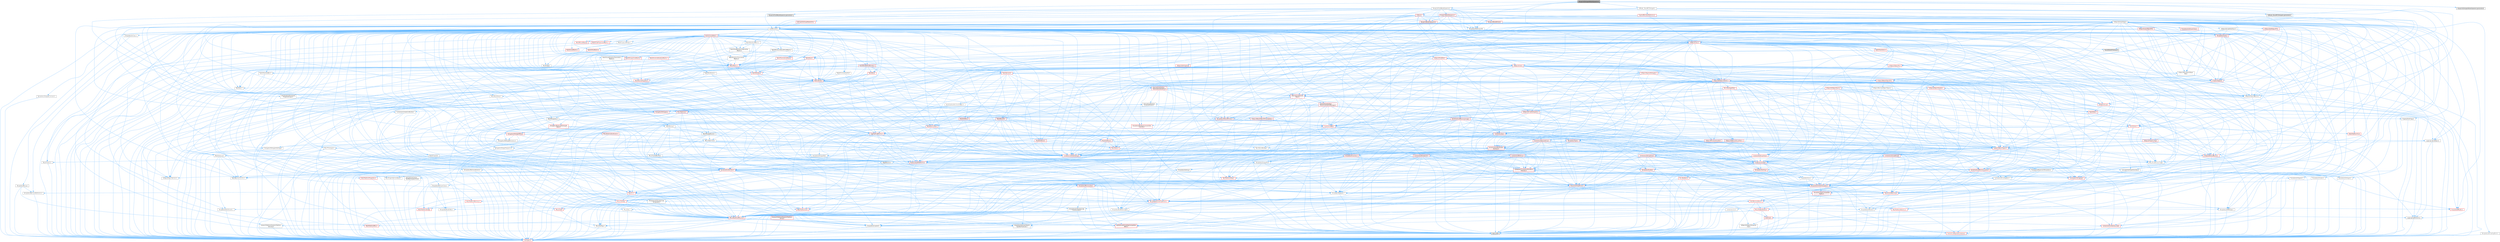digraph "BlueprintDelegateNodeSpawner.h"
{
 // INTERACTIVE_SVG=YES
 // LATEX_PDF_SIZE
  bgcolor="transparent";
  edge [fontname=Helvetica,fontsize=10,labelfontname=Helvetica,labelfontsize=10];
  node [fontname=Helvetica,fontsize=10,shape=box,height=0.2,width=0.4];
  Node1 [id="Node000001",label="BlueprintDelegateNodeSpawner.h",height=0.2,width=0.4,color="gray40", fillcolor="grey60", style="filled", fontcolor="black",tooltip=" "];
  Node1 -> Node2 [id="edge1_Node000001_Node000002",color="steelblue1",style="solid",tooltip=" "];
  Node2 [id="Node000002",label="BlueprintFieldNodeSpawner.h",height=0.2,width=0.4,color="grey40", fillcolor="white", style="filled",URL="$da/d70/BlueprintFieldNodeSpawner_8h.html",tooltip=" "];
  Node2 -> Node3 [id="edge2_Node000002_Node000003",color="steelblue1",style="solid",tooltip=" "];
  Node3 [id="Node000003",label="BlueprintNodeBinder.h",height=0.2,width=0.4,color="red", fillcolor="#FFF0F0", style="filled",URL="$de/dd8/BlueprintNodeBinder_8h.html",tooltip=" "];
  Node3 -> Node4 [id="edge3_Node000003_Node000004",color="steelblue1",style="solid",tooltip=" "];
  Node4 [id="Node000004",label="CoreMinimal.h",height=0.2,width=0.4,color="grey40", fillcolor="white", style="filled",URL="$d7/d67/CoreMinimal_8h.html",tooltip=" "];
  Node4 -> Node5 [id="edge4_Node000004_Node000005",color="steelblue1",style="solid",tooltip=" "];
  Node5 [id="Node000005",label="CoreTypes.h",height=0.2,width=0.4,color="red", fillcolor="#FFF0F0", style="filled",URL="$dc/dec/CoreTypes_8h.html",tooltip=" "];
  Node4 -> Node19 [id="edge5_Node000004_Node000019",color="steelblue1",style="solid",tooltip=" "];
  Node19 [id="Node000019",label="CoreFwd.h",height=0.2,width=0.4,color="red", fillcolor="#FFF0F0", style="filled",URL="$d1/d1e/CoreFwd_8h.html",tooltip=" "];
  Node19 -> Node5 [id="edge6_Node000019_Node000005",color="steelblue1",style="solid",tooltip=" "];
  Node19 -> Node20 [id="edge7_Node000019_Node000020",color="steelblue1",style="solid",tooltip=" "];
  Node20 [id="Node000020",label="Containers/ContainersFwd.h",height=0.2,width=0.4,color="red", fillcolor="#FFF0F0", style="filled",URL="$d4/d0a/ContainersFwd_8h.html",tooltip=" "];
  Node20 -> Node5 [id="edge8_Node000020_Node000005",color="steelblue1",style="solid",tooltip=" "];
  Node20 -> Node21 [id="edge9_Node000020_Node000021",color="steelblue1",style="solid",tooltip=" "];
  Node21 [id="Node000021",label="Traits/IsContiguousContainer.h",height=0.2,width=0.4,color="red", fillcolor="#FFF0F0", style="filled",URL="$d5/d3c/IsContiguousContainer_8h.html",tooltip=" "];
  Node21 -> Node5 [id="edge10_Node000021_Node000005",color="steelblue1",style="solid",tooltip=" "];
  Node19 -> Node25 [id="edge11_Node000019_Node000025",color="steelblue1",style="solid",tooltip=" "];
  Node25 [id="Node000025",label="UObject/UObjectHierarchy\lFwd.h",height=0.2,width=0.4,color="grey40", fillcolor="white", style="filled",URL="$d3/d13/UObjectHierarchyFwd_8h.html",tooltip=" "];
  Node4 -> Node25 [id="edge12_Node000004_Node000025",color="steelblue1",style="solid",tooltip=" "];
  Node4 -> Node20 [id="edge13_Node000004_Node000020",color="steelblue1",style="solid",tooltip=" "];
  Node4 -> Node26 [id="edge14_Node000004_Node000026",color="steelblue1",style="solid",tooltip=" "];
  Node26 [id="Node000026",label="Misc/VarArgs.h",height=0.2,width=0.4,color="grey40", fillcolor="white", style="filled",URL="$d5/d6f/VarArgs_8h.html",tooltip=" "];
  Node26 -> Node5 [id="edge15_Node000026_Node000005",color="steelblue1",style="solid",tooltip=" "];
  Node4 -> Node27 [id="edge16_Node000004_Node000027",color="steelblue1",style="solid",tooltip=" "];
  Node27 [id="Node000027",label="Logging/LogVerbosity.h",height=0.2,width=0.4,color="grey40", fillcolor="white", style="filled",URL="$d2/d8f/LogVerbosity_8h.html",tooltip=" "];
  Node27 -> Node5 [id="edge17_Node000027_Node000005",color="steelblue1",style="solid",tooltip=" "];
  Node4 -> Node28 [id="edge18_Node000004_Node000028",color="steelblue1",style="solid",tooltip=" "];
  Node28 [id="Node000028",label="Misc/OutputDevice.h",height=0.2,width=0.4,color="red", fillcolor="#FFF0F0", style="filled",URL="$d7/d32/OutputDevice_8h.html",tooltip=" "];
  Node28 -> Node19 [id="edge19_Node000028_Node000019",color="steelblue1",style="solid",tooltip=" "];
  Node28 -> Node5 [id="edge20_Node000028_Node000005",color="steelblue1",style="solid",tooltip=" "];
  Node28 -> Node27 [id="edge21_Node000028_Node000027",color="steelblue1",style="solid",tooltip=" "];
  Node28 -> Node26 [id="edge22_Node000028_Node000026",color="steelblue1",style="solid",tooltip=" "];
  Node28 -> Node29 [id="edge23_Node000028_Node000029",color="steelblue1",style="solid",tooltip=" "];
  Node29 [id="Node000029",label="Templates/IsArrayOrRefOf\lTypeByPredicate.h",height=0.2,width=0.4,color="grey40", fillcolor="white", style="filled",URL="$d6/da1/IsArrayOrRefOfTypeByPredicate_8h.html",tooltip=" "];
  Node29 -> Node5 [id="edge24_Node000029_Node000005",color="steelblue1",style="solid",tooltip=" "];
  Node28 -> Node32 [id="edge25_Node000028_Node000032",color="steelblue1",style="solid",tooltip=" "];
  Node32 [id="Node000032",label="Traits/IsCharEncodingCompatible\lWith.h",height=0.2,width=0.4,color="red", fillcolor="#FFF0F0", style="filled",URL="$df/dd1/IsCharEncodingCompatibleWith_8h.html",tooltip=" "];
  Node32 -> Node9 [id="edge26_Node000032_Node000009",color="steelblue1",style="solid",tooltip=" "];
  Node9 [id="Node000009",label="type_traits",height=0.2,width=0.4,color="grey60", fillcolor="#E0E0E0", style="filled",tooltip=" "];
  Node4 -> Node34 [id="edge27_Node000004_Node000034",color="steelblue1",style="solid",tooltip=" "];
  Node34 [id="Node000034",label="HAL/PlatformCrt.h",height=0.2,width=0.4,color="red", fillcolor="#FFF0F0", style="filled",URL="$d8/d75/PlatformCrt_8h.html",tooltip=" "];
  Node4 -> Node44 [id="edge28_Node000004_Node000044",color="steelblue1",style="solid",tooltip=" "];
  Node44 [id="Node000044",label="HAL/PlatformMisc.h",height=0.2,width=0.4,color="red", fillcolor="#FFF0F0", style="filled",URL="$d0/df5/PlatformMisc_8h.html",tooltip=" "];
  Node44 -> Node5 [id="edge29_Node000044_Node000005",color="steelblue1",style="solid",tooltip=" "];
  Node4 -> Node63 [id="edge30_Node000004_Node000063",color="steelblue1",style="solid",tooltip=" "];
  Node63 [id="Node000063",label="Misc/AssertionMacros.h",height=0.2,width=0.4,color="red", fillcolor="#FFF0F0", style="filled",URL="$d0/dfa/AssertionMacros_8h.html",tooltip=" "];
  Node63 -> Node5 [id="edge31_Node000063_Node000005",color="steelblue1",style="solid",tooltip=" "];
  Node63 -> Node44 [id="edge32_Node000063_Node000044",color="steelblue1",style="solid",tooltip=" "];
  Node63 -> Node64 [id="edge33_Node000063_Node000064",color="steelblue1",style="solid",tooltip=" "];
  Node64 [id="Node000064",label="Templates/EnableIf.h",height=0.2,width=0.4,color="grey40", fillcolor="white", style="filled",URL="$d7/d60/EnableIf_8h.html",tooltip=" "];
  Node64 -> Node5 [id="edge34_Node000064_Node000005",color="steelblue1",style="solid",tooltip=" "];
  Node63 -> Node29 [id="edge35_Node000063_Node000029",color="steelblue1",style="solid",tooltip=" "];
  Node63 -> Node32 [id="edge36_Node000063_Node000032",color="steelblue1",style="solid",tooltip=" "];
  Node63 -> Node26 [id="edge37_Node000063_Node000026",color="steelblue1",style="solid",tooltip=" "];
  Node4 -> Node72 [id="edge38_Node000004_Node000072",color="steelblue1",style="solid",tooltip=" "];
  Node72 [id="Node000072",label="Templates/IsPointer.h",height=0.2,width=0.4,color="grey40", fillcolor="white", style="filled",URL="$d7/d05/IsPointer_8h.html",tooltip=" "];
  Node72 -> Node5 [id="edge39_Node000072_Node000005",color="steelblue1",style="solid",tooltip=" "];
  Node4 -> Node73 [id="edge40_Node000004_Node000073",color="steelblue1",style="solid",tooltip=" "];
  Node73 [id="Node000073",label="HAL/PlatformMemory.h",height=0.2,width=0.4,color="red", fillcolor="#FFF0F0", style="filled",URL="$de/d68/PlatformMemory_8h.html",tooltip=" "];
  Node73 -> Node5 [id="edge41_Node000073_Node000005",color="steelblue1",style="solid",tooltip=" "];
  Node4 -> Node56 [id="edge42_Node000004_Node000056",color="steelblue1",style="solid",tooltip=" "];
  Node56 [id="Node000056",label="HAL/PlatformAtomics.h",height=0.2,width=0.4,color="red", fillcolor="#FFF0F0", style="filled",URL="$d3/d36/PlatformAtomics_8h.html",tooltip=" "];
  Node56 -> Node5 [id="edge43_Node000056_Node000005",color="steelblue1",style="solid",tooltip=" "];
  Node4 -> Node78 [id="edge44_Node000004_Node000078",color="steelblue1",style="solid",tooltip=" "];
  Node78 [id="Node000078",label="Misc/Exec.h",height=0.2,width=0.4,color="grey40", fillcolor="white", style="filled",URL="$de/ddb/Exec_8h.html",tooltip=" "];
  Node78 -> Node5 [id="edge45_Node000078_Node000005",color="steelblue1",style="solid",tooltip=" "];
  Node78 -> Node63 [id="edge46_Node000078_Node000063",color="steelblue1",style="solid",tooltip=" "];
  Node4 -> Node79 [id="edge47_Node000004_Node000079",color="steelblue1",style="solid",tooltip=" "];
  Node79 [id="Node000079",label="HAL/MemoryBase.h",height=0.2,width=0.4,color="red", fillcolor="#FFF0F0", style="filled",URL="$d6/d9f/MemoryBase_8h.html",tooltip=" "];
  Node79 -> Node5 [id="edge48_Node000079_Node000005",color="steelblue1",style="solid",tooltip=" "];
  Node79 -> Node56 [id="edge49_Node000079_Node000056",color="steelblue1",style="solid",tooltip=" "];
  Node79 -> Node34 [id="edge50_Node000079_Node000034",color="steelblue1",style="solid",tooltip=" "];
  Node79 -> Node78 [id="edge51_Node000079_Node000078",color="steelblue1",style="solid",tooltip=" "];
  Node79 -> Node28 [id="edge52_Node000079_Node000028",color="steelblue1",style="solid",tooltip=" "];
  Node4 -> Node89 [id="edge53_Node000004_Node000089",color="steelblue1",style="solid",tooltip=" "];
  Node89 [id="Node000089",label="HAL/UnrealMemory.h",height=0.2,width=0.4,color="red", fillcolor="#FFF0F0", style="filled",URL="$d9/d96/UnrealMemory_8h.html",tooltip=" "];
  Node89 -> Node5 [id="edge54_Node000089_Node000005",color="steelblue1",style="solid",tooltip=" "];
  Node89 -> Node79 [id="edge55_Node000089_Node000079",color="steelblue1",style="solid",tooltip=" "];
  Node89 -> Node73 [id="edge56_Node000089_Node000073",color="steelblue1",style="solid",tooltip=" "];
  Node89 -> Node72 [id="edge57_Node000089_Node000072",color="steelblue1",style="solid",tooltip=" "];
  Node4 -> Node91 [id="edge58_Node000004_Node000091",color="steelblue1",style="solid",tooltip=" "];
  Node91 [id="Node000091",label="Templates/IsArithmetic.h",height=0.2,width=0.4,color="grey40", fillcolor="white", style="filled",URL="$d2/d5d/IsArithmetic_8h.html",tooltip=" "];
  Node91 -> Node5 [id="edge59_Node000091_Node000005",color="steelblue1",style="solid",tooltip=" "];
  Node4 -> Node85 [id="edge60_Node000004_Node000085",color="steelblue1",style="solid",tooltip=" "];
  Node85 [id="Node000085",label="Templates/AndOrNot.h",height=0.2,width=0.4,color="grey40", fillcolor="white", style="filled",URL="$db/d0a/AndOrNot_8h.html",tooltip=" "];
  Node85 -> Node5 [id="edge61_Node000085_Node000005",color="steelblue1",style="solid",tooltip=" "];
  Node4 -> Node92 [id="edge62_Node000004_Node000092",color="steelblue1",style="solid",tooltip=" "];
  Node92 [id="Node000092",label="Templates/IsPODType.h",height=0.2,width=0.4,color="grey40", fillcolor="white", style="filled",URL="$d7/db1/IsPODType_8h.html",tooltip=" "];
  Node92 -> Node5 [id="edge63_Node000092_Node000005",color="steelblue1",style="solid",tooltip=" "];
  Node4 -> Node93 [id="edge64_Node000004_Node000093",color="steelblue1",style="solid",tooltip=" "];
  Node93 [id="Node000093",label="Templates/IsUECoreType.h",height=0.2,width=0.4,color="grey40", fillcolor="white", style="filled",URL="$d1/db8/IsUECoreType_8h.html",tooltip=" "];
  Node93 -> Node5 [id="edge65_Node000093_Node000005",color="steelblue1",style="solid",tooltip=" "];
  Node93 -> Node9 [id="edge66_Node000093_Node000009",color="steelblue1",style="solid",tooltip=" "];
  Node4 -> Node86 [id="edge67_Node000004_Node000086",color="steelblue1",style="solid",tooltip=" "];
  Node86 [id="Node000086",label="Templates/IsTriviallyCopy\lConstructible.h",height=0.2,width=0.4,color="grey40", fillcolor="white", style="filled",URL="$d3/d78/IsTriviallyCopyConstructible_8h.html",tooltip=" "];
  Node86 -> Node5 [id="edge68_Node000086_Node000005",color="steelblue1",style="solid",tooltip=" "];
  Node86 -> Node9 [id="edge69_Node000086_Node000009",color="steelblue1",style="solid",tooltip=" "];
  Node4 -> Node94 [id="edge70_Node000004_Node000094",color="steelblue1",style="solid",tooltip=" "];
  Node94 [id="Node000094",label="Templates/UnrealTypeTraits.h",height=0.2,width=0.4,color="red", fillcolor="#FFF0F0", style="filled",URL="$d2/d2d/UnrealTypeTraits_8h.html",tooltip=" "];
  Node94 -> Node5 [id="edge71_Node000094_Node000005",color="steelblue1",style="solid",tooltip=" "];
  Node94 -> Node72 [id="edge72_Node000094_Node000072",color="steelblue1",style="solid",tooltip=" "];
  Node94 -> Node63 [id="edge73_Node000094_Node000063",color="steelblue1",style="solid",tooltip=" "];
  Node94 -> Node85 [id="edge74_Node000094_Node000085",color="steelblue1",style="solid",tooltip=" "];
  Node94 -> Node64 [id="edge75_Node000094_Node000064",color="steelblue1",style="solid",tooltip=" "];
  Node94 -> Node91 [id="edge76_Node000094_Node000091",color="steelblue1",style="solid",tooltip=" "];
  Node94 -> Node95 [id="edge77_Node000094_Node000095",color="steelblue1",style="solid",tooltip=" "];
  Node95 [id="Node000095",label="Templates/Models.h",height=0.2,width=0.4,color="red", fillcolor="#FFF0F0", style="filled",URL="$d3/d0c/Models_8h.html",tooltip=" "];
  Node94 -> Node92 [id="edge78_Node000094_Node000092",color="steelblue1",style="solid",tooltip=" "];
  Node94 -> Node93 [id="edge79_Node000094_Node000093",color="steelblue1",style="solid",tooltip=" "];
  Node94 -> Node86 [id="edge80_Node000094_Node000086",color="steelblue1",style="solid",tooltip=" "];
  Node4 -> Node64 [id="edge81_Node000004_Node000064",color="steelblue1",style="solid",tooltip=" "];
  Node4 -> Node96 [id="edge82_Node000004_Node000096",color="steelblue1",style="solid",tooltip=" "];
  Node96 [id="Node000096",label="Templates/RemoveReference.h",height=0.2,width=0.4,color="grey40", fillcolor="white", style="filled",URL="$da/dbe/RemoveReference_8h.html",tooltip=" "];
  Node96 -> Node5 [id="edge83_Node000096_Node000005",color="steelblue1",style="solid",tooltip=" "];
  Node4 -> Node97 [id="edge84_Node000004_Node000097",color="steelblue1",style="solid",tooltip=" "];
  Node97 [id="Node000097",label="Templates/IntegralConstant.h",height=0.2,width=0.4,color="grey40", fillcolor="white", style="filled",URL="$db/d1b/IntegralConstant_8h.html",tooltip=" "];
  Node97 -> Node5 [id="edge85_Node000097_Node000005",color="steelblue1",style="solid",tooltip=" "];
  Node4 -> Node98 [id="edge86_Node000004_Node000098",color="steelblue1",style="solid",tooltip=" "];
  Node98 [id="Node000098",label="Templates/IsClass.h",height=0.2,width=0.4,color="grey40", fillcolor="white", style="filled",URL="$db/dcb/IsClass_8h.html",tooltip=" "];
  Node98 -> Node5 [id="edge87_Node000098_Node000005",color="steelblue1",style="solid",tooltip=" "];
  Node4 -> Node99 [id="edge88_Node000004_Node000099",color="steelblue1",style="solid",tooltip=" "];
  Node99 [id="Node000099",label="Templates/TypeCompatible\lBytes.h",height=0.2,width=0.4,color="red", fillcolor="#FFF0F0", style="filled",URL="$df/d0a/TypeCompatibleBytes_8h.html",tooltip=" "];
  Node99 -> Node5 [id="edge89_Node000099_Node000005",color="steelblue1",style="solid",tooltip=" "];
  Node99 -> Node9 [id="edge90_Node000099_Node000009",color="steelblue1",style="solid",tooltip=" "];
  Node4 -> Node21 [id="edge91_Node000004_Node000021",color="steelblue1",style="solid",tooltip=" "];
  Node4 -> Node100 [id="edge92_Node000004_Node000100",color="steelblue1",style="solid",tooltip=" "];
  Node100 [id="Node000100",label="Templates/UnrealTemplate.h",height=0.2,width=0.4,color="red", fillcolor="#FFF0F0", style="filled",URL="$d4/d24/UnrealTemplate_8h.html",tooltip=" "];
  Node100 -> Node5 [id="edge93_Node000100_Node000005",color="steelblue1",style="solid",tooltip=" "];
  Node100 -> Node72 [id="edge94_Node000100_Node000072",color="steelblue1",style="solid",tooltip=" "];
  Node100 -> Node89 [id="edge95_Node000100_Node000089",color="steelblue1",style="solid",tooltip=" "];
  Node100 -> Node94 [id="edge96_Node000100_Node000094",color="steelblue1",style="solid",tooltip=" "];
  Node100 -> Node96 [id="edge97_Node000100_Node000096",color="steelblue1",style="solid",tooltip=" "];
  Node100 -> Node66 [id="edge98_Node000100_Node000066",color="steelblue1",style="solid",tooltip=" "];
  Node66 [id="Node000066",label="Templates/Requires.h",height=0.2,width=0.4,color="grey40", fillcolor="white", style="filled",URL="$dc/d96/Requires_8h.html",tooltip=" "];
  Node66 -> Node64 [id="edge99_Node000066_Node000064",color="steelblue1",style="solid",tooltip=" "];
  Node66 -> Node9 [id="edge100_Node000066_Node000009",color="steelblue1",style="solid",tooltip=" "];
  Node100 -> Node99 [id="edge101_Node000100_Node000099",color="steelblue1",style="solid",tooltip=" "];
  Node100 -> Node21 [id="edge102_Node000100_Node000021",color="steelblue1",style="solid",tooltip=" "];
  Node100 -> Node9 [id="edge103_Node000100_Node000009",color="steelblue1",style="solid",tooltip=" "];
  Node4 -> Node49 [id="edge104_Node000004_Node000049",color="steelblue1",style="solid",tooltip=" "];
  Node49 [id="Node000049",label="Math/NumericLimits.h",height=0.2,width=0.4,color="grey40", fillcolor="white", style="filled",URL="$df/d1b/NumericLimits_8h.html",tooltip=" "];
  Node49 -> Node5 [id="edge105_Node000049_Node000005",color="steelblue1",style="solid",tooltip=" "];
  Node4 -> Node104 [id="edge106_Node000004_Node000104",color="steelblue1",style="solid",tooltip=" "];
  Node104 [id="Node000104",label="HAL/PlatformMath.h",height=0.2,width=0.4,color="red", fillcolor="#FFF0F0", style="filled",URL="$dc/d53/PlatformMath_8h.html",tooltip=" "];
  Node104 -> Node5 [id="edge107_Node000104_Node000005",color="steelblue1",style="solid",tooltip=" "];
  Node4 -> Node87 [id="edge108_Node000004_Node000087",color="steelblue1",style="solid",tooltip=" "];
  Node87 [id="Node000087",label="Templates/IsTriviallyCopy\lAssignable.h",height=0.2,width=0.4,color="grey40", fillcolor="white", style="filled",URL="$d2/df2/IsTriviallyCopyAssignable_8h.html",tooltip=" "];
  Node87 -> Node5 [id="edge109_Node000087_Node000005",color="steelblue1",style="solid",tooltip=" "];
  Node87 -> Node9 [id="edge110_Node000087_Node000009",color="steelblue1",style="solid",tooltip=" "];
  Node4 -> Node112 [id="edge111_Node000004_Node000112",color="steelblue1",style="solid",tooltip=" "];
  Node112 [id="Node000112",label="Templates/MemoryOps.h",height=0.2,width=0.4,color="red", fillcolor="#FFF0F0", style="filled",URL="$db/dea/MemoryOps_8h.html",tooltip=" "];
  Node112 -> Node5 [id="edge112_Node000112_Node000005",color="steelblue1",style="solid",tooltip=" "];
  Node112 -> Node89 [id="edge113_Node000112_Node000089",color="steelblue1",style="solid",tooltip=" "];
  Node112 -> Node87 [id="edge114_Node000112_Node000087",color="steelblue1",style="solid",tooltip=" "];
  Node112 -> Node86 [id="edge115_Node000112_Node000086",color="steelblue1",style="solid",tooltip=" "];
  Node112 -> Node66 [id="edge116_Node000112_Node000066",color="steelblue1",style="solid",tooltip=" "];
  Node112 -> Node94 [id="edge117_Node000112_Node000094",color="steelblue1",style="solid",tooltip=" "];
  Node112 -> Node9 [id="edge118_Node000112_Node000009",color="steelblue1",style="solid",tooltip=" "];
  Node4 -> Node113 [id="edge119_Node000004_Node000113",color="steelblue1",style="solid",tooltip=" "];
  Node113 [id="Node000113",label="Containers/ContainerAllocation\lPolicies.h",height=0.2,width=0.4,color="red", fillcolor="#FFF0F0", style="filled",URL="$d7/dff/ContainerAllocationPolicies_8h.html",tooltip=" "];
  Node113 -> Node5 [id="edge120_Node000113_Node000005",color="steelblue1",style="solid",tooltip=" "];
  Node113 -> Node113 [id="edge121_Node000113_Node000113",color="steelblue1",style="solid",tooltip=" "];
  Node113 -> Node104 [id="edge122_Node000113_Node000104",color="steelblue1",style="solid",tooltip=" "];
  Node113 -> Node89 [id="edge123_Node000113_Node000089",color="steelblue1",style="solid",tooltip=" "];
  Node113 -> Node49 [id="edge124_Node000113_Node000049",color="steelblue1",style="solid",tooltip=" "];
  Node113 -> Node63 [id="edge125_Node000113_Node000063",color="steelblue1",style="solid",tooltip=" "];
  Node113 -> Node112 [id="edge126_Node000113_Node000112",color="steelblue1",style="solid",tooltip=" "];
  Node113 -> Node99 [id="edge127_Node000113_Node000099",color="steelblue1",style="solid",tooltip=" "];
  Node113 -> Node9 [id="edge128_Node000113_Node000009",color="steelblue1",style="solid",tooltip=" "];
  Node4 -> Node116 [id="edge129_Node000004_Node000116",color="steelblue1",style="solid",tooltip=" "];
  Node116 [id="Node000116",label="Templates/IsEnumClass.h",height=0.2,width=0.4,color="grey40", fillcolor="white", style="filled",URL="$d7/d15/IsEnumClass_8h.html",tooltip=" "];
  Node116 -> Node5 [id="edge130_Node000116_Node000005",color="steelblue1",style="solid",tooltip=" "];
  Node116 -> Node85 [id="edge131_Node000116_Node000085",color="steelblue1",style="solid",tooltip=" "];
  Node4 -> Node117 [id="edge132_Node000004_Node000117",color="steelblue1",style="solid",tooltip=" "];
  Node117 [id="Node000117",label="HAL/PlatformProperties.h",height=0.2,width=0.4,color="red", fillcolor="#FFF0F0", style="filled",URL="$d9/db0/PlatformProperties_8h.html",tooltip=" "];
  Node117 -> Node5 [id="edge133_Node000117_Node000005",color="steelblue1",style="solid",tooltip=" "];
  Node4 -> Node120 [id="edge134_Node000004_Node000120",color="steelblue1",style="solid",tooltip=" "];
  Node120 [id="Node000120",label="Misc/EngineVersionBase.h",height=0.2,width=0.4,color="grey40", fillcolor="white", style="filled",URL="$d5/d2b/EngineVersionBase_8h.html",tooltip=" "];
  Node120 -> Node5 [id="edge135_Node000120_Node000005",color="steelblue1",style="solid",tooltip=" "];
  Node4 -> Node121 [id="edge136_Node000004_Node000121",color="steelblue1",style="solid",tooltip=" "];
  Node121 [id="Node000121",label="Internationalization\l/TextNamespaceFwd.h",height=0.2,width=0.4,color="grey40", fillcolor="white", style="filled",URL="$d8/d97/TextNamespaceFwd_8h.html",tooltip=" "];
  Node121 -> Node5 [id="edge137_Node000121_Node000005",color="steelblue1",style="solid",tooltip=" "];
  Node4 -> Node122 [id="edge138_Node000004_Node000122",color="steelblue1",style="solid",tooltip=" "];
  Node122 [id="Node000122",label="Serialization/Archive.h",height=0.2,width=0.4,color="red", fillcolor="#FFF0F0", style="filled",URL="$d7/d3b/Archive_8h.html",tooltip=" "];
  Node122 -> Node19 [id="edge139_Node000122_Node000019",color="steelblue1",style="solid",tooltip=" "];
  Node122 -> Node5 [id="edge140_Node000122_Node000005",color="steelblue1",style="solid",tooltip=" "];
  Node122 -> Node117 [id="edge141_Node000122_Node000117",color="steelblue1",style="solid",tooltip=" "];
  Node122 -> Node121 [id="edge142_Node000122_Node000121",color="steelblue1",style="solid",tooltip=" "];
  Node122 -> Node63 [id="edge143_Node000122_Node000063",color="steelblue1",style="solid",tooltip=" "];
  Node122 -> Node120 [id="edge144_Node000122_Node000120",color="steelblue1",style="solid",tooltip=" "];
  Node122 -> Node26 [id="edge145_Node000122_Node000026",color="steelblue1",style="solid",tooltip=" "];
  Node122 -> Node64 [id="edge146_Node000122_Node000064",color="steelblue1",style="solid",tooltip=" "];
  Node122 -> Node29 [id="edge147_Node000122_Node000029",color="steelblue1",style="solid",tooltip=" "];
  Node122 -> Node116 [id="edge148_Node000122_Node000116",color="steelblue1",style="solid",tooltip=" "];
  Node122 -> Node109 [id="edge149_Node000122_Node000109",color="steelblue1",style="solid",tooltip=" "];
  Node109 [id="Node000109",label="Templates/IsSigned.h",height=0.2,width=0.4,color="grey40", fillcolor="white", style="filled",URL="$d8/dd8/IsSigned_8h.html",tooltip=" "];
  Node109 -> Node5 [id="edge150_Node000109_Node000005",color="steelblue1",style="solid",tooltip=" "];
  Node122 -> Node100 [id="edge151_Node000122_Node000100",color="steelblue1",style="solid",tooltip=" "];
  Node122 -> Node32 [id="edge152_Node000122_Node000032",color="steelblue1",style="solid",tooltip=" "];
  Node122 -> Node125 [id="edge153_Node000122_Node000125",color="steelblue1",style="solid",tooltip=" "];
  Node125 [id="Node000125",label="UObject/ObjectVersion.h",height=0.2,width=0.4,color="grey40", fillcolor="white", style="filled",URL="$da/d63/ObjectVersion_8h.html",tooltip=" "];
  Node125 -> Node5 [id="edge154_Node000125_Node000005",color="steelblue1",style="solid",tooltip=" "];
  Node4 -> Node126 [id="edge155_Node000004_Node000126",color="steelblue1",style="solid",tooltip=" "];
  Node126 [id="Node000126",label="Templates/Less.h",height=0.2,width=0.4,color="grey40", fillcolor="white", style="filled",URL="$de/dc8/Less_8h.html",tooltip=" "];
  Node126 -> Node5 [id="edge156_Node000126_Node000005",color="steelblue1",style="solid",tooltip=" "];
  Node126 -> Node100 [id="edge157_Node000126_Node000100",color="steelblue1",style="solid",tooltip=" "];
  Node4 -> Node127 [id="edge158_Node000004_Node000127",color="steelblue1",style="solid",tooltip=" "];
  Node127 [id="Node000127",label="Templates/Sorting.h",height=0.2,width=0.4,color="red", fillcolor="#FFF0F0", style="filled",URL="$d3/d9e/Sorting_8h.html",tooltip=" "];
  Node127 -> Node5 [id="edge159_Node000127_Node000005",color="steelblue1",style="solid",tooltip=" "];
  Node127 -> Node104 [id="edge160_Node000127_Node000104",color="steelblue1",style="solid",tooltip=" "];
  Node127 -> Node126 [id="edge161_Node000127_Node000126",color="steelblue1",style="solid",tooltip=" "];
  Node4 -> Node138 [id="edge162_Node000004_Node000138",color="steelblue1",style="solid",tooltip=" "];
  Node138 [id="Node000138",label="Misc/Char.h",height=0.2,width=0.4,color="red", fillcolor="#FFF0F0", style="filled",URL="$d0/d58/Char_8h.html",tooltip=" "];
  Node138 -> Node5 [id="edge163_Node000138_Node000005",color="steelblue1",style="solid",tooltip=" "];
  Node138 -> Node9 [id="edge164_Node000138_Node000009",color="steelblue1",style="solid",tooltip=" "];
  Node4 -> Node141 [id="edge165_Node000004_Node000141",color="steelblue1",style="solid",tooltip=" "];
  Node141 [id="Node000141",label="GenericPlatform/GenericPlatform\lStricmp.h",height=0.2,width=0.4,color="grey40", fillcolor="white", style="filled",URL="$d2/d86/GenericPlatformStricmp_8h.html",tooltip=" "];
  Node141 -> Node5 [id="edge166_Node000141_Node000005",color="steelblue1",style="solid",tooltip=" "];
  Node4 -> Node142 [id="edge167_Node000004_Node000142",color="steelblue1",style="solid",tooltip=" "];
  Node142 [id="Node000142",label="GenericPlatform/GenericPlatform\lString.h",height=0.2,width=0.4,color="red", fillcolor="#FFF0F0", style="filled",URL="$dd/d20/GenericPlatformString_8h.html",tooltip=" "];
  Node142 -> Node5 [id="edge168_Node000142_Node000005",color="steelblue1",style="solid",tooltip=" "];
  Node142 -> Node141 [id="edge169_Node000142_Node000141",color="steelblue1",style="solid",tooltip=" "];
  Node142 -> Node64 [id="edge170_Node000142_Node000064",color="steelblue1",style="solid",tooltip=" "];
  Node142 -> Node32 [id="edge171_Node000142_Node000032",color="steelblue1",style="solid",tooltip=" "];
  Node142 -> Node9 [id="edge172_Node000142_Node000009",color="steelblue1",style="solid",tooltip=" "];
  Node4 -> Node75 [id="edge173_Node000004_Node000075",color="steelblue1",style="solid",tooltip=" "];
  Node75 [id="Node000075",label="HAL/PlatformString.h",height=0.2,width=0.4,color="red", fillcolor="#FFF0F0", style="filled",URL="$db/db5/PlatformString_8h.html",tooltip=" "];
  Node75 -> Node5 [id="edge174_Node000075_Node000005",color="steelblue1",style="solid",tooltip=" "];
  Node4 -> Node145 [id="edge175_Node000004_Node000145",color="steelblue1",style="solid",tooltip=" "];
  Node145 [id="Node000145",label="Misc/CString.h",height=0.2,width=0.4,color="red", fillcolor="#FFF0F0", style="filled",URL="$d2/d49/CString_8h.html",tooltip=" "];
  Node145 -> Node5 [id="edge176_Node000145_Node000005",color="steelblue1",style="solid",tooltip=" "];
  Node145 -> Node34 [id="edge177_Node000145_Node000034",color="steelblue1",style="solid",tooltip=" "];
  Node145 -> Node75 [id="edge178_Node000145_Node000075",color="steelblue1",style="solid",tooltip=" "];
  Node145 -> Node63 [id="edge179_Node000145_Node000063",color="steelblue1",style="solid",tooltip=" "];
  Node145 -> Node138 [id="edge180_Node000145_Node000138",color="steelblue1",style="solid",tooltip=" "];
  Node145 -> Node26 [id="edge181_Node000145_Node000026",color="steelblue1",style="solid",tooltip=" "];
  Node145 -> Node29 [id="edge182_Node000145_Node000029",color="steelblue1",style="solid",tooltip=" "];
  Node145 -> Node32 [id="edge183_Node000145_Node000032",color="steelblue1",style="solid",tooltip=" "];
  Node4 -> Node146 [id="edge184_Node000004_Node000146",color="steelblue1",style="solid",tooltip=" "];
  Node146 [id="Node000146",label="Misc/Crc.h",height=0.2,width=0.4,color="red", fillcolor="#FFF0F0", style="filled",URL="$d4/dd2/Crc_8h.html",tooltip=" "];
  Node146 -> Node5 [id="edge185_Node000146_Node000005",color="steelblue1",style="solid",tooltip=" "];
  Node146 -> Node75 [id="edge186_Node000146_Node000075",color="steelblue1",style="solid",tooltip=" "];
  Node146 -> Node63 [id="edge187_Node000146_Node000063",color="steelblue1",style="solid",tooltip=" "];
  Node146 -> Node145 [id="edge188_Node000146_Node000145",color="steelblue1",style="solid",tooltip=" "];
  Node146 -> Node138 [id="edge189_Node000146_Node000138",color="steelblue1",style="solid",tooltip=" "];
  Node146 -> Node94 [id="edge190_Node000146_Node000094",color="steelblue1",style="solid",tooltip=" "];
  Node4 -> Node137 [id="edge191_Node000004_Node000137",color="steelblue1",style="solid",tooltip=" "];
  Node137 [id="Node000137",label="Math/UnrealMathUtility.h",height=0.2,width=0.4,color="red", fillcolor="#FFF0F0", style="filled",URL="$db/db8/UnrealMathUtility_8h.html",tooltip=" "];
  Node137 -> Node5 [id="edge192_Node000137_Node000005",color="steelblue1",style="solid",tooltip=" "];
  Node137 -> Node63 [id="edge193_Node000137_Node000063",color="steelblue1",style="solid",tooltip=" "];
  Node137 -> Node104 [id="edge194_Node000137_Node000104",color="steelblue1",style="solid",tooltip=" "];
  Node137 -> Node66 [id="edge195_Node000137_Node000066",color="steelblue1",style="solid",tooltip=" "];
  Node4 -> Node147 [id="edge196_Node000004_Node000147",color="steelblue1",style="solid",tooltip=" "];
  Node147 [id="Node000147",label="Containers/UnrealString.h",height=0.2,width=0.4,color="red", fillcolor="#FFF0F0", style="filled",URL="$d5/dba/UnrealString_8h.html",tooltip=" "];
  Node4 -> Node151 [id="edge197_Node000004_Node000151",color="steelblue1",style="solid",tooltip=" "];
  Node151 [id="Node000151",label="Containers/Array.h",height=0.2,width=0.4,color="red", fillcolor="#FFF0F0", style="filled",URL="$df/dd0/Array_8h.html",tooltip=" "];
  Node151 -> Node5 [id="edge198_Node000151_Node000005",color="steelblue1",style="solid",tooltip=" "];
  Node151 -> Node63 [id="edge199_Node000151_Node000063",color="steelblue1",style="solid",tooltip=" "];
  Node151 -> Node89 [id="edge200_Node000151_Node000089",color="steelblue1",style="solid",tooltip=" "];
  Node151 -> Node94 [id="edge201_Node000151_Node000094",color="steelblue1",style="solid",tooltip=" "];
  Node151 -> Node100 [id="edge202_Node000151_Node000100",color="steelblue1",style="solid",tooltip=" "];
  Node151 -> Node113 [id="edge203_Node000151_Node000113",color="steelblue1",style="solid",tooltip=" "];
  Node151 -> Node122 [id="edge204_Node000151_Node000122",color="steelblue1",style="solid",tooltip=" "];
  Node151 -> Node172 [id="edge205_Node000151_Node000172",color="steelblue1",style="solid",tooltip=" "];
  Node172 [id="Node000172",label="Concepts/GetTypeHashable.h",height=0.2,width=0.4,color="grey40", fillcolor="white", style="filled",URL="$d3/da2/GetTypeHashable_8h.html",tooltip=" "];
  Node172 -> Node5 [id="edge206_Node000172_Node000005",color="steelblue1",style="solid",tooltip=" "];
  Node172 -> Node163 [id="edge207_Node000172_Node000163",color="steelblue1",style="solid",tooltip=" "];
  Node163 [id="Node000163",label="Templates/TypeHash.h",height=0.2,width=0.4,color="red", fillcolor="#FFF0F0", style="filled",URL="$d1/d62/TypeHash_8h.html",tooltip=" "];
  Node163 -> Node5 [id="edge208_Node000163_Node000005",color="steelblue1",style="solid",tooltip=" "];
  Node163 -> Node66 [id="edge209_Node000163_Node000066",color="steelblue1",style="solid",tooltip=" "];
  Node163 -> Node146 [id="edge210_Node000163_Node000146",color="steelblue1",style="solid",tooltip=" "];
  Node163 -> Node9 [id="edge211_Node000163_Node000009",color="steelblue1",style="solid",tooltip=" "];
  Node151 -> Node130 [id="edge212_Node000151_Node000130",color="steelblue1",style="solid",tooltip=" "];
  Node130 [id="Node000130",label="Templates/Invoke.h",height=0.2,width=0.4,color="red", fillcolor="#FFF0F0", style="filled",URL="$d7/deb/Invoke_8h.html",tooltip=" "];
  Node130 -> Node5 [id="edge213_Node000130_Node000005",color="steelblue1",style="solid",tooltip=" "];
  Node130 -> Node100 [id="edge214_Node000130_Node000100",color="steelblue1",style="solid",tooltip=" "];
  Node130 -> Node9 [id="edge215_Node000130_Node000009",color="steelblue1",style="solid",tooltip=" "];
  Node151 -> Node126 [id="edge216_Node000151_Node000126",color="steelblue1",style="solid",tooltip=" "];
  Node151 -> Node66 [id="edge217_Node000151_Node000066",color="steelblue1",style="solid",tooltip=" "];
  Node151 -> Node127 [id="edge218_Node000151_Node000127",color="steelblue1",style="solid",tooltip=" "];
  Node151 -> Node174 [id="edge219_Node000151_Node000174",color="steelblue1",style="solid",tooltip=" "];
  Node174 [id="Node000174",label="Templates/AlignmentTemplates.h",height=0.2,width=0.4,color="grey40", fillcolor="white", style="filled",URL="$dd/d32/AlignmentTemplates_8h.html",tooltip=" "];
  Node174 -> Node5 [id="edge220_Node000174_Node000005",color="steelblue1",style="solid",tooltip=" "];
  Node174 -> Node83 [id="edge221_Node000174_Node000083",color="steelblue1",style="solid",tooltip=" "];
  Node83 [id="Node000083",label="Templates/IsIntegral.h",height=0.2,width=0.4,color="grey40", fillcolor="white", style="filled",URL="$da/d64/IsIntegral_8h.html",tooltip=" "];
  Node83 -> Node5 [id="edge222_Node000083_Node000005",color="steelblue1",style="solid",tooltip=" "];
  Node174 -> Node72 [id="edge223_Node000174_Node000072",color="steelblue1",style="solid",tooltip=" "];
  Node151 -> Node9 [id="edge224_Node000151_Node000009",color="steelblue1",style="solid",tooltip=" "];
  Node4 -> Node175 [id="edge225_Node000004_Node000175",color="steelblue1",style="solid",tooltip=" "];
  Node175 [id="Node000175",label="Misc/FrameNumber.h",height=0.2,width=0.4,color="grey40", fillcolor="white", style="filled",URL="$dd/dbd/FrameNumber_8h.html",tooltip=" "];
  Node175 -> Node5 [id="edge226_Node000175_Node000005",color="steelblue1",style="solid",tooltip=" "];
  Node175 -> Node49 [id="edge227_Node000175_Node000049",color="steelblue1",style="solid",tooltip=" "];
  Node175 -> Node137 [id="edge228_Node000175_Node000137",color="steelblue1",style="solid",tooltip=" "];
  Node175 -> Node64 [id="edge229_Node000175_Node000064",color="steelblue1",style="solid",tooltip=" "];
  Node175 -> Node94 [id="edge230_Node000175_Node000094",color="steelblue1",style="solid",tooltip=" "];
  Node4 -> Node176 [id="edge231_Node000004_Node000176",color="steelblue1",style="solid",tooltip=" "];
  Node176 [id="Node000176",label="Misc/Timespan.h",height=0.2,width=0.4,color="grey40", fillcolor="white", style="filled",URL="$da/dd9/Timespan_8h.html",tooltip=" "];
  Node176 -> Node5 [id="edge232_Node000176_Node000005",color="steelblue1",style="solid",tooltip=" "];
  Node176 -> Node177 [id="edge233_Node000176_Node000177",color="steelblue1",style="solid",tooltip=" "];
  Node177 [id="Node000177",label="Math/Interval.h",height=0.2,width=0.4,color="grey40", fillcolor="white", style="filled",URL="$d1/d55/Interval_8h.html",tooltip=" "];
  Node177 -> Node5 [id="edge234_Node000177_Node000005",color="steelblue1",style="solid",tooltip=" "];
  Node177 -> Node91 [id="edge235_Node000177_Node000091",color="steelblue1",style="solid",tooltip=" "];
  Node177 -> Node94 [id="edge236_Node000177_Node000094",color="steelblue1",style="solid",tooltip=" "];
  Node177 -> Node49 [id="edge237_Node000177_Node000049",color="steelblue1",style="solid",tooltip=" "];
  Node177 -> Node137 [id="edge238_Node000177_Node000137",color="steelblue1",style="solid",tooltip=" "];
  Node176 -> Node137 [id="edge239_Node000176_Node000137",color="steelblue1",style="solid",tooltip=" "];
  Node176 -> Node63 [id="edge240_Node000176_Node000063",color="steelblue1",style="solid",tooltip=" "];
  Node4 -> Node178 [id="edge241_Node000004_Node000178",color="steelblue1",style="solid",tooltip=" "];
  Node178 [id="Node000178",label="Containers/StringConv.h",height=0.2,width=0.4,color="red", fillcolor="#FFF0F0", style="filled",URL="$d3/ddf/StringConv_8h.html",tooltip=" "];
  Node178 -> Node5 [id="edge242_Node000178_Node000005",color="steelblue1",style="solid",tooltip=" "];
  Node178 -> Node63 [id="edge243_Node000178_Node000063",color="steelblue1",style="solid",tooltip=" "];
  Node178 -> Node113 [id="edge244_Node000178_Node000113",color="steelblue1",style="solid",tooltip=" "];
  Node178 -> Node151 [id="edge245_Node000178_Node000151",color="steelblue1",style="solid",tooltip=" "];
  Node178 -> Node145 [id="edge246_Node000178_Node000145",color="steelblue1",style="solid",tooltip=" "];
  Node178 -> Node179 [id="edge247_Node000178_Node000179",color="steelblue1",style="solid",tooltip=" "];
  Node179 [id="Node000179",label="Templates/IsArray.h",height=0.2,width=0.4,color="grey40", fillcolor="white", style="filled",URL="$d8/d8d/IsArray_8h.html",tooltip=" "];
  Node179 -> Node5 [id="edge248_Node000179_Node000005",color="steelblue1",style="solid",tooltip=" "];
  Node178 -> Node100 [id="edge249_Node000178_Node000100",color="steelblue1",style="solid",tooltip=" "];
  Node178 -> Node94 [id="edge250_Node000178_Node000094",color="steelblue1",style="solid",tooltip=" "];
  Node178 -> Node32 [id="edge251_Node000178_Node000032",color="steelblue1",style="solid",tooltip=" "];
  Node178 -> Node21 [id="edge252_Node000178_Node000021",color="steelblue1",style="solid",tooltip=" "];
  Node178 -> Node9 [id="edge253_Node000178_Node000009",color="steelblue1",style="solid",tooltip=" "];
  Node4 -> Node180 [id="edge254_Node000004_Node000180",color="steelblue1",style="solid",tooltip=" "];
  Node180 [id="Node000180",label="UObject/UnrealNames.h",height=0.2,width=0.4,color="red", fillcolor="#FFF0F0", style="filled",URL="$d8/db1/UnrealNames_8h.html",tooltip=" "];
  Node180 -> Node5 [id="edge255_Node000180_Node000005",color="steelblue1",style="solid",tooltip=" "];
  Node4 -> Node182 [id="edge256_Node000004_Node000182",color="steelblue1",style="solid",tooltip=" "];
  Node182 [id="Node000182",label="UObject/NameTypes.h",height=0.2,width=0.4,color="red", fillcolor="#FFF0F0", style="filled",URL="$d6/d35/NameTypes_8h.html",tooltip=" "];
  Node182 -> Node5 [id="edge257_Node000182_Node000005",color="steelblue1",style="solid",tooltip=" "];
  Node182 -> Node63 [id="edge258_Node000182_Node000063",color="steelblue1",style="solid",tooltip=" "];
  Node182 -> Node89 [id="edge259_Node000182_Node000089",color="steelblue1",style="solid",tooltip=" "];
  Node182 -> Node94 [id="edge260_Node000182_Node000094",color="steelblue1",style="solid",tooltip=" "];
  Node182 -> Node100 [id="edge261_Node000182_Node000100",color="steelblue1",style="solid",tooltip=" "];
  Node182 -> Node147 [id="edge262_Node000182_Node000147",color="steelblue1",style="solid",tooltip=" "];
  Node182 -> Node178 [id="edge263_Node000182_Node000178",color="steelblue1",style="solid",tooltip=" "];
  Node182 -> Node46 [id="edge264_Node000182_Node000046",color="steelblue1",style="solid",tooltip=" "];
  Node46 [id="Node000046",label="Containers/StringFwd.h",height=0.2,width=0.4,color="red", fillcolor="#FFF0F0", style="filled",URL="$df/d37/StringFwd_8h.html",tooltip=" "];
  Node46 -> Node5 [id="edge265_Node000046_Node000005",color="steelblue1",style="solid",tooltip=" "];
  Node46 -> Node21 [id="edge266_Node000046_Node000021",color="steelblue1",style="solid",tooltip=" "];
  Node182 -> Node180 [id="edge267_Node000182_Node000180",color="steelblue1",style="solid",tooltip=" "];
  Node182 -> Node159 [id="edge268_Node000182_Node000159",color="steelblue1",style="solid",tooltip=" "];
  Node159 [id="Node000159",label="Serialization/MemoryLayout.h",height=0.2,width=0.4,color="red", fillcolor="#FFF0F0", style="filled",URL="$d7/d66/MemoryLayout_8h.html",tooltip=" "];
  Node159 -> Node162 [id="edge269_Node000159_Node000162",color="steelblue1",style="solid",tooltip=" "];
  Node162 [id="Node000162",label="Containers/EnumAsByte.h",height=0.2,width=0.4,color="grey40", fillcolor="white", style="filled",URL="$d6/d9a/EnumAsByte_8h.html",tooltip=" "];
  Node162 -> Node5 [id="edge270_Node000162_Node000005",color="steelblue1",style="solid",tooltip=" "];
  Node162 -> Node92 [id="edge271_Node000162_Node000092",color="steelblue1",style="solid",tooltip=" "];
  Node162 -> Node163 [id="edge272_Node000162_Node000163",color="steelblue1",style="solid",tooltip=" "];
  Node159 -> Node46 [id="edge273_Node000159_Node000046",color="steelblue1",style="solid",tooltip=" "];
  Node159 -> Node89 [id="edge274_Node000159_Node000089",color="steelblue1",style="solid",tooltip=" "];
  Node159 -> Node64 [id="edge275_Node000159_Node000064",color="steelblue1",style="solid",tooltip=" "];
  Node159 -> Node95 [id="edge276_Node000159_Node000095",color="steelblue1",style="solid",tooltip=" "];
  Node159 -> Node100 [id="edge277_Node000159_Node000100",color="steelblue1",style="solid",tooltip=" "];
  Node4 -> Node190 [id="edge278_Node000004_Node000190",color="steelblue1",style="solid",tooltip=" "];
  Node190 [id="Node000190",label="Misc/Parse.h",height=0.2,width=0.4,color="red", fillcolor="#FFF0F0", style="filled",URL="$dc/d71/Parse_8h.html",tooltip=" "];
  Node190 -> Node46 [id="edge279_Node000190_Node000046",color="steelblue1",style="solid",tooltip=" "];
  Node190 -> Node147 [id="edge280_Node000190_Node000147",color="steelblue1",style="solid",tooltip=" "];
  Node190 -> Node5 [id="edge281_Node000190_Node000005",color="steelblue1",style="solid",tooltip=" "];
  Node190 -> Node34 [id="edge282_Node000190_Node000034",color="steelblue1",style="solid",tooltip=" "];
  Node190 -> Node51 [id="edge283_Node000190_Node000051",color="steelblue1",style="solid",tooltip=" "];
  Node51 [id="Node000051",label="Misc/EnumClassFlags.h",height=0.2,width=0.4,color="grey40", fillcolor="white", style="filled",URL="$d8/de7/EnumClassFlags_8h.html",tooltip=" "];
  Node190 -> Node191 [id="edge284_Node000190_Node000191",color="steelblue1",style="solid",tooltip=" "];
  Node191 [id="Node000191",label="Templates/Function.h",height=0.2,width=0.4,color="red", fillcolor="#FFF0F0", style="filled",URL="$df/df5/Function_8h.html",tooltip=" "];
  Node191 -> Node5 [id="edge285_Node000191_Node000005",color="steelblue1",style="solid",tooltip=" "];
  Node191 -> Node63 [id="edge286_Node000191_Node000063",color="steelblue1",style="solid",tooltip=" "];
  Node191 -> Node89 [id="edge287_Node000191_Node000089",color="steelblue1",style="solid",tooltip=" "];
  Node191 -> Node94 [id="edge288_Node000191_Node000094",color="steelblue1",style="solid",tooltip=" "];
  Node191 -> Node130 [id="edge289_Node000191_Node000130",color="steelblue1",style="solid",tooltip=" "];
  Node191 -> Node100 [id="edge290_Node000191_Node000100",color="steelblue1",style="solid",tooltip=" "];
  Node191 -> Node66 [id="edge291_Node000191_Node000066",color="steelblue1",style="solid",tooltip=" "];
  Node191 -> Node137 [id="edge292_Node000191_Node000137",color="steelblue1",style="solid",tooltip=" "];
  Node191 -> Node9 [id="edge293_Node000191_Node000009",color="steelblue1",style="solid",tooltip=" "];
  Node4 -> Node174 [id="edge294_Node000004_Node000174",color="steelblue1",style="solid",tooltip=" "];
  Node4 -> Node193 [id="edge295_Node000004_Node000193",color="steelblue1",style="solid",tooltip=" "];
  Node193 [id="Node000193",label="Misc/StructBuilder.h",height=0.2,width=0.4,color="grey40", fillcolor="white", style="filled",URL="$d9/db3/StructBuilder_8h.html",tooltip=" "];
  Node193 -> Node5 [id="edge296_Node000193_Node000005",color="steelblue1",style="solid",tooltip=" "];
  Node193 -> Node137 [id="edge297_Node000193_Node000137",color="steelblue1",style="solid",tooltip=" "];
  Node193 -> Node174 [id="edge298_Node000193_Node000174",color="steelblue1",style="solid",tooltip=" "];
  Node4 -> Node106 [id="edge299_Node000004_Node000106",color="steelblue1",style="solid",tooltip=" "];
  Node106 [id="Node000106",label="Templates/Decay.h",height=0.2,width=0.4,color="grey40", fillcolor="white", style="filled",URL="$dd/d0f/Decay_8h.html",tooltip=" "];
  Node106 -> Node5 [id="edge300_Node000106_Node000005",color="steelblue1",style="solid",tooltip=" "];
  Node106 -> Node96 [id="edge301_Node000106_Node000096",color="steelblue1",style="solid",tooltip=" "];
  Node106 -> Node9 [id="edge302_Node000106_Node000009",color="steelblue1",style="solid",tooltip=" "];
  Node4 -> Node194 [id="edge303_Node000004_Node000194",color="steelblue1",style="solid",tooltip=" "];
  Node194 [id="Node000194",label="Templates/PointerIsConvertible\lFromTo.h",height=0.2,width=0.4,color="red", fillcolor="#FFF0F0", style="filled",URL="$d6/d65/PointerIsConvertibleFromTo_8h.html",tooltip=" "];
  Node194 -> Node5 [id="edge304_Node000194_Node000005",color="steelblue1",style="solid",tooltip=" "];
  Node194 -> Node9 [id="edge305_Node000194_Node000009",color="steelblue1",style="solid",tooltip=" "];
  Node4 -> Node130 [id="edge306_Node000004_Node000130",color="steelblue1",style="solid",tooltip=" "];
  Node4 -> Node191 [id="edge307_Node000004_Node000191",color="steelblue1",style="solid",tooltip=" "];
  Node4 -> Node163 [id="edge308_Node000004_Node000163",color="steelblue1",style="solid",tooltip=" "];
  Node4 -> Node195 [id="edge309_Node000004_Node000195",color="steelblue1",style="solid",tooltip=" "];
  Node195 [id="Node000195",label="Containers/ScriptArray.h",height=0.2,width=0.4,color="red", fillcolor="#FFF0F0", style="filled",URL="$dc/daf/ScriptArray_8h.html",tooltip=" "];
  Node195 -> Node5 [id="edge310_Node000195_Node000005",color="steelblue1",style="solid",tooltip=" "];
  Node195 -> Node63 [id="edge311_Node000195_Node000063",color="steelblue1",style="solid",tooltip=" "];
  Node195 -> Node89 [id="edge312_Node000195_Node000089",color="steelblue1",style="solid",tooltip=" "];
  Node195 -> Node113 [id="edge313_Node000195_Node000113",color="steelblue1",style="solid",tooltip=" "];
  Node195 -> Node151 [id="edge314_Node000195_Node000151",color="steelblue1",style="solid",tooltip=" "];
  Node4 -> Node196 [id="edge315_Node000004_Node000196",color="steelblue1",style="solid",tooltip=" "];
  Node196 [id="Node000196",label="Containers/BitArray.h",height=0.2,width=0.4,color="red", fillcolor="#FFF0F0", style="filled",URL="$d1/de4/BitArray_8h.html",tooltip=" "];
  Node196 -> Node113 [id="edge316_Node000196_Node000113",color="steelblue1",style="solid",tooltip=" "];
  Node196 -> Node5 [id="edge317_Node000196_Node000005",color="steelblue1",style="solid",tooltip=" "];
  Node196 -> Node56 [id="edge318_Node000196_Node000056",color="steelblue1",style="solid",tooltip=" "];
  Node196 -> Node89 [id="edge319_Node000196_Node000089",color="steelblue1",style="solid",tooltip=" "];
  Node196 -> Node137 [id="edge320_Node000196_Node000137",color="steelblue1",style="solid",tooltip=" "];
  Node196 -> Node63 [id="edge321_Node000196_Node000063",color="steelblue1",style="solid",tooltip=" "];
  Node196 -> Node51 [id="edge322_Node000196_Node000051",color="steelblue1",style="solid",tooltip=" "];
  Node196 -> Node122 [id="edge323_Node000196_Node000122",color="steelblue1",style="solid",tooltip=" "];
  Node196 -> Node159 [id="edge324_Node000196_Node000159",color="steelblue1",style="solid",tooltip=" "];
  Node196 -> Node64 [id="edge325_Node000196_Node000064",color="steelblue1",style="solid",tooltip=" "];
  Node196 -> Node130 [id="edge326_Node000196_Node000130",color="steelblue1",style="solid",tooltip=" "];
  Node196 -> Node100 [id="edge327_Node000196_Node000100",color="steelblue1",style="solid",tooltip=" "];
  Node196 -> Node94 [id="edge328_Node000196_Node000094",color="steelblue1",style="solid",tooltip=" "];
  Node4 -> Node197 [id="edge329_Node000004_Node000197",color="steelblue1",style="solid",tooltip=" "];
  Node197 [id="Node000197",label="Containers/SparseArray.h",height=0.2,width=0.4,color="red", fillcolor="#FFF0F0", style="filled",URL="$d5/dbf/SparseArray_8h.html",tooltip=" "];
  Node197 -> Node5 [id="edge330_Node000197_Node000005",color="steelblue1",style="solid",tooltip=" "];
  Node197 -> Node63 [id="edge331_Node000197_Node000063",color="steelblue1",style="solid",tooltip=" "];
  Node197 -> Node89 [id="edge332_Node000197_Node000089",color="steelblue1",style="solid",tooltip=" "];
  Node197 -> Node94 [id="edge333_Node000197_Node000094",color="steelblue1",style="solid",tooltip=" "];
  Node197 -> Node100 [id="edge334_Node000197_Node000100",color="steelblue1",style="solid",tooltip=" "];
  Node197 -> Node113 [id="edge335_Node000197_Node000113",color="steelblue1",style="solid",tooltip=" "];
  Node197 -> Node126 [id="edge336_Node000197_Node000126",color="steelblue1",style="solid",tooltip=" "];
  Node197 -> Node151 [id="edge337_Node000197_Node000151",color="steelblue1",style="solid",tooltip=" "];
  Node197 -> Node137 [id="edge338_Node000197_Node000137",color="steelblue1",style="solid",tooltip=" "];
  Node197 -> Node195 [id="edge339_Node000197_Node000195",color="steelblue1",style="solid",tooltip=" "];
  Node197 -> Node196 [id="edge340_Node000197_Node000196",color="steelblue1",style="solid",tooltip=" "];
  Node197 -> Node198 [id="edge341_Node000197_Node000198",color="steelblue1",style="solid",tooltip=" "];
  Node198 [id="Node000198",label="Serialization/Structured\lArchive.h",height=0.2,width=0.4,color="red", fillcolor="#FFF0F0", style="filled",URL="$d9/d1e/StructuredArchive_8h.html",tooltip=" "];
  Node198 -> Node151 [id="edge342_Node000198_Node000151",color="steelblue1",style="solid",tooltip=" "];
  Node198 -> Node113 [id="edge343_Node000198_Node000113",color="steelblue1",style="solid",tooltip=" "];
  Node198 -> Node5 [id="edge344_Node000198_Node000005",color="steelblue1",style="solid",tooltip=" "];
  Node198 -> Node122 [id="edge345_Node000198_Node000122",color="steelblue1",style="solid",tooltip=" "];
  Node198 -> Node209 [id="edge346_Node000198_Node000209",color="steelblue1",style="solid",tooltip=" "];
  Node209 [id="Node000209",label="Templates/UniqueObj.h",height=0.2,width=0.4,color="grey40", fillcolor="white", style="filled",URL="$da/d95/UniqueObj_8h.html",tooltip=" "];
  Node209 -> Node5 [id="edge347_Node000209_Node000005",color="steelblue1",style="solid",tooltip=" "];
  Node209 -> Node210 [id="edge348_Node000209_Node000210",color="steelblue1",style="solid",tooltip=" "];
  Node210 [id="Node000210",label="Templates/UniquePtr.h",height=0.2,width=0.4,color="grey40", fillcolor="white", style="filled",URL="$de/d1a/UniquePtr_8h.html",tooltip=" "];
  Node210 -> Node5 [id="edge349_Node000210_Node000005",color="steelblue1",style="solid",tooltip=" "];
  Node210 -> Node100 [id="edge350_Node000210_Node000100",color="steelblue1",style="solid",tooltip=" "];
  Node210 -> Node179 [id="edge351_Node000210_Node000179",color="steelblue1",style="solid",tooltip=" "];
  Node210 -> Node211 [id="edge352_Node000210_Node000211",color="steelblue1",style="solid",tooltip=" "];
  Node211 [id="Node000211",label="Templates/RemoveExtent.h",height=0.2,width=0.4,color="grey40", fillcolor="white", style="filled",URL="$dc/de9/RemoveExtent_8h.html",tooltip=" "];
  Node211 -> Node5 [id="edge353_Node000211_Node000005",color="steelblue1",style="solid",tooltip=" "];
  Node210 -> Node66 [id="edge354_Node000210_Node000066",color="steelblue1",style="solid",tooltip=" "];
  Node210 -> Node159 [id="edge355_Node000210_Node000159",color="steelblue1",style="solid",tooltip=" "];
  Node210 -> Node9 [id="edge356_Node000210_Node000009",color="steelblue1",style="solid",tooltip=" "];
  Node197 -> Node147 [id="edge357_Node000197_Node000147",color="steelblue1",style="solid",tooltip=" "];
  Node4 -> Node213 [id="edge358_Node000004_Node000213",color="steelblue1",style="solid",tooltip=" "];
  Node213 [id="Node000213",label="Containers/Set.h",height=0.2,width=0.4,color="red", fillcolor="#FFF0F0", style="filled",URL="$d4/d45/Set_8h.html",tooltip=" "];
  Node213 -> Node113 [id="edge359_Node000213_Node000113",color="steelblue1",style="solid",tooltip=" "];
  Node213 -> Node197 [id="edge360_Node000213_Node000197",color="steelblue1",style="solid",tooltip=" "];
  Node213 -> Node20 [id="edge361_Node000213_Node000020",color="steelblue1",style="solid",tooltip=" "];
  Node213 -> Node137 [id="edge362_Node000213_Node000137",color="steelblue1",style="solid",tooltip=" "];
  Node213 -> Node63 [id="edge363_Node000213_Node000063",color="steelblue1",style="solid",tooltip=" "];
  Node213 -> Node193 [id="edge364_Node000213_Node000193",color="steelblue1",style="solid",tooltip=" "];
  Node213 -> Node198 [id="edge365_Node000213_Node000198",color="steelblue1",style="solid",tooltip=" "];
  Node213 -> Node191 [id="edge366_Node000213_Node000191",color="steelblue1",style="solid",tooltip=" "];
  Node213 -> Node127 [id="edge367_Node000213_Node000127",color="steelblue1",style="solid",tooltip=" "];
  Node213 -> Node163 [id="edge368_Node000213_Node000163",color="steelblue1",style="solid",tooltip=" "];
  Node213 -> Node100 [id="edge369_Node000213_Node000100",color="steelblue1",style="solid",tooltip=" "];
  Node213 -> Node9 [id="edge370_Node000213_Node000009",color="steelblue1",style="solid",tooltip=" "];
  Node4 -> Node216 [id="edge371_Node000004_Node000216",color="steelblue1",style="solid",tooltip=" "];
  Node216 [id="Node000216",label="Algo/Reverse.h",height=0.2,width=0.4,color="grey40", fillcolor="white", style="filled",URL="$d5/d93/Reverse_8h.html",tooltip=" "];
  Node216 -> Node5 [id="edge372_Node000216_Node000005",color="steelblue1",style="solid",tooltip=" "];
  Node216 -> Node100 [id="edge373_Node000216_Node000100",color="steelblue1",style="solid",tooltip=" "];
  Node4 -> Node217 [id="edge374_Node000004_Node000217",color="steelblue1",style="solid",tooltip=" "];
  Node217 [id="Node000217",label="Containers/Map.h",height=0.2,width=0.4,color="red", fillcolor="#FFF0F0", style="filled",URL="$df/d79/Map_8h.html",tooltip=" "];
  Node217 -> Node5 [id="edge375_Node000217_Node000005",color="steelblue1",style="solid",tooltip=" "];
  Node217 -> Node216 [id="edge376_Node000217_Node000216",color="steelblue1",style="solid",tooltip=" "];
  Node217 -> Node213 [id="edge377_Node000217_Node000213",color="steelblue1",style="solid",tooltip=" "];
  Node217 -> Node147 [id="edge378_Node000217_Node000147",color="steelblue1",style="solid",tooltip=" "];
  Node217 -> Node63 [id="edge379_Node000217_Node000063",color="steelblue1",style="solid",tooltip=" "];
  Node217 -> Node193 [id="edge380_Node000217_Node000193",color="steelblue1",style="solid",tooltip=" "];
  Node217 -> Node191 [id="edge381_Node000217_Node000191",color="steelblue1",style="solid",tooltip=" "];
  Node217 -> Node127 [id="edge382_Node000217_Node000127",color="steelblue1",style="solid",tooltip=" "];
  Node217 -> Node218 [id="edge383_Node000217_Node000218",color="steelblue1",style="solid",tooltip=" "];
  Node218 [id="Node000218",label="Templates/Tuple.h",height=0.2,width=0.4,color="red", fillcolor="#FFF0F0", style="filled",URL="$d2/d4f/Tuple_8h.html",tooltip=" "];
  Node218 -> Node5 [id="edge384_Node000218_Node000005",color="steelblue1",style="solid",tooltip=" "];
  Node218 -> Node100 [id="edge385_Node000218_Node000100",color="steelblue1",style="solid",tooltip=" "];
  Node218 -> Node219 [id="edge386_Node000218_Node000219",color="steelblue1",style="solid",tooltip=" "];
  Node219 [id="Node000219",label="Delegates/IntegerSequence.h",height=0.2,width=0.4,color="grey40", fillcolor="white", style="filled",URL="$d2/dcc/IntegerSequence_8h.html",tooltip=" "];
  Node219 -> Node5 [id="edge387_Node000219_Node000005",color="steelblue1",style="solid",tooltip=" "];
  Node218 -> Node130 [id="edge388_Node000218_Node000130",color="steelblue1",style="solid",tooltip=" "];
  Node218 -> Node198 [id="edge389_Node000218_Node000198",color="steelblue1",style="solid",tooltip=" "];
  Node218 -> Node159 [id="edge390_Node000218_Node000159",color="steelblue1",style="solid",tooltip=" "];
  Node218 -> Node66 [id="edge391_Node000218_Node000066",color="steelblue1",style="solid",tooltip=" "];
  Node218 -> Node163 [id="edge392_Node000218_Node000163",color="steelblue1",style="solid",tooltip=" "];
  Node218 -> Node9 [id="edge393_Node000218_Node000009",color="steelblue1",style="solid",tooltip=" "];
  Node217 -> Node100 [id="edge394_Node000217_Node000100",color="steelblue1",style="solid",tooltip=" "];
  Node217 -> Node94 [id="edge395_Node000217_Node000094",color="steelblue1",style="solid",tooltip=" "];
  Node217 -> Node9 [id="edge396_Node000217_Node000009",color="steelblue1",style="solid",tooltip=" "];
  Node4 -> Node221 [id="edge397_Node000004_Node000221",color="steelblue1",style="solid",tooltip=" "];
  Node221 [id="Node000221",label="Math/IntPoint.h",height=0.2,width=0.4,color="red", fillcolor="#FFF0F0", style="filled",URL="$d3/df7/IntPoint_8h.html",tooltip=" "];
  Node221 -> Node5 [id="edge398_Node000221_Node000005",color="steelblue1",style="solid",tooltip=" "];
  Node221 -> Node63 [id="edge399_Node000221_Node000063",color="steelblue1",style="solid",tooltip=" "];
  Node221 -> Node190 [id="edge400_Node000221_Node000190",color="steelblue1",style="solid",tooltip=" "];
  Node221 -> Node137 [id="edge401_Node000221_Node000137",color="steelblue1",style="solid",tooltip=" "];
  Node221 -> Node147 [id="edge402_Node000221_Node000147",color="steelblue1",style="solid",tooltip=" "];
  Node221 -> Node198 [id="edge403_Node000221_Node000198",color="steelblue1",style="solid",tooltip=" "];
  Node221 -> Node163 [id="edge404_Node000221_Node000163",color="steelblue1",style="solid",tooltip=" "];
  Node4 -> Node223 [id="edge405_Node000004_Node000223",color="steelblue1",style="solid",tooltip=" "];
  Node223 [id="Node000223",label="Math/IntVector.h",height=0.2,width=0.4,color="red", fillcolor="#FFF0F0", style="filled",URL="$d7/d44/IntVector_8h.html",tooltip=" "];
  Node223 -> Node5 [id="edge406_Node000223_Node000005",color="steelblue1",style="solid",tooltip=" "];
  Node223 -> Node146 [id="edge407_Node000223_Node000146",color="steelblue1",style="solid",tooltip=" "];
  Node223 -> Node190 [id="edge408_Node000223_Node000190",color="steelblue1",style="solid",tooltip=" "];
  Node223 -> Node137 [id="edge409_Node000223_Node000137",color="steelblue1",style="solid",tooltip=" "];
  Node223 -> Node147 [id="edge410_Node000223_Node000147",color="steelblue1",style="solid",tooltip=" "];
  Node223 -> Node198 [id="edge411_Node000223_Node000198",color="steelblue1",style="solid",tooltip=" "];
  Node4 -> Node224 [id="edge412_Node000004_Node000224",color="steelblue1",style="solid",tooltip=" "];
  Node224 [id="Node000224",label="Logging/LogCategory.h",height=0.2,width=0.4,color="grey40", fillcolor="white", style="filled",URL="$d9/d36/LogCategory_8h.html",tooltip=" "];
  Node224 -> Node5 [id="edge413_Node000224_Node000005",color="steelblue1",style="solid",tooltip=" "];
  Node224 -> Node27 [id="edge414_Node000224_Node000027",color="steelblue1",style="solid",tooltip=" "];
  Node224 -> Node182 [id="edge415_Node000224_Node000182",color="steelblue1",style="solid",tooltip=" "];
  Node4 -> Node225 [id="edge416_Node000004_Node000225",color="steelblue1",style="solid",tooltip=" "];
  Node225 [id="Node000225",label="Logging/LogMacros.h",height=0.2,width=0.4,color="red", fillcolor="#FFF0F0", style="filled",URL="$d0/d16/LogMacros_8h.html",tooltip=" "];
  Node225 -> Node147 [id="edge417_Node000225_Node000147",color="steelblue1",style="solid",tooltip=" "];
  Node225 -> Node5 [id="edge418_Node000225_Node000005",color="steelblue1",style="solid",tooltip=" "];
  Node225 -> Node224 [id="edge419_Node000225_Node000224",color="steelblue1",style="solid",tooltip=" "];
  Node225 -> Node27 [id="edge420_Node000225_Node000027",color="steelblue1",style="solid",tooltip=" "];
  Node225 -> Node63 [id="edge421_Node000225_Node000063",color="steelblue1",style="solid",tooltip=" "];
  Node225 -> Node26 [id="edge422_Node000225_Node000026",color="steelblue1",style="solid",tooltip=" "];
  Node225 -> Node64 [id="edge423_Node000225_Node000064",color="steelblue1",style="solid",tooltip=" "];
  Node225 -> Node29 [id="edge424_Node000225_Node000029",color="steelblue1",style="solid",tooltip=" "];
  Node225 -> Node32 [id="edge425_Node000225_Node000032",color="steelblue1",style="solid",tooltip=" "];
  Node225 -> Node9 [id="edge426_Node000225_Node000009",color="steelblue1",style="solid",tooltip=" "];
  Node4 -> Node228 [id="edge427_Node000004_Node000228",color="steelblue1",style="solid",tooltip=" "];
  Node228 [id="Node000228",label="Math/Vector2D.h",height=0.2,width=0.4,color="red", fillcolor="#FFF0F0", style="filled",URL="$d3/db0/Vector2D_8h.html",tooltip=" "];
  Node228 -> Node5 [id="edge428_Node000228_Node000005",color="steelblue1",style="solid",tooltip=" "];
  Node228 -> Node63 [id="edge429_Node000228_Node000063",color="steelblue1",style="solid",tooltip=" "];
  Node228 -> Node146 [id="edge430_Node000228_Node000146",color="steelblue1",style="solid",tooltip=" "];
  Node228 -> Node137 [id="edge431_Node000228_Node000137",color="steelblue1",style="solid",tooltip=" "];
  Node228 -> Node147 [id="edge432_Node000228_Node000147",color="steelblue1",style="solid",tooltip=" "];
  Node228 -> Node190 [id="edge433_Node000228_Node000190",color="steelblue1",style="solid",tooltip=" "];
  Node228 -> Node221 [id="edge434_Node000228_Node000221",color="steelblue1",style="solid",tooltip=" "];
  Node228 -> Node225 [id="edge435_Node000228_Node000225",color="steelblue1",style="solid",tooltip=" "];
  Node228 -> Node9 [id="edge436_Node000228_Node000009",color="steelblue1",style="solid",tooltip=" "];
  Node4 -> Node232 [id="edge437_Node000004_Node000232",color="steelblue1",style="solid",tooltip=" "];
  Node232 [id="Node000232",label="Math/IntRect.h",height=0.2,width=0.4,color="red", fillcolor="#FFF0F0", style="filled",URL="$d7/d53/IntRect_8h.html",tooltip=" "];
  Node232 -> Node5 [id="edge438_Node000232_Node000005",color="steelblue1",style="solid",tooltip=" "];
  Node232 -> Node137 [id="edge439_Node000232_Node000137",color="steelblue1",style="solid",tooltip=" "];
  Node232 -> Node147 [id="edge440_Node000232_Node000147",color="steelblue1",style="solid",tooltip=" "];
  Node232 -> Node221 [id="edge441_Node000232_Node000221",color="steelblue1",style="solid",tooltip=" "];
  Node232 -> Node228 [id="edge442_Node000232_Node000228",color="steelblue1",style="solid",tooltip=" "];
  Node4 -> Node233 [id="edge443_Node000004_Node000233",color="steelblue1",style="solid",tooltip=" "];
  Node233 [id="Node000233",label="Misc/ByteSwap.h",height=0.2,width=0.4,color="grey40", fillcolor="white", style="filled",URL="$dc/dd7/ByteSwap_8h.html",tooltip=" "];
  Node233 -> Node5 [id="edge444_Node000233_Node000005",color="steelblue1",style="solid",tooltip=" "];
  Node233 -> Node34 [id="edge445_Node000233_Node000034",color="steelblue1",style="solid",tooltip=" "];
  Node4 -> Node162 [id="edge446_Node000004_Node000162",color="steelblue1",style="solid",tooltip=" "];
  Node4 -> Node234 [id="edge447_Node000004_Node000234",color="steelblue1",style="solid",tooltip=" "];
  Node234 [id="Node000234",label="HAL/PlatformTLS.h",height=0.2,width=0.4,color="red", fillcolor="#FFF0F0", style="filled",URL="$d0/def/PlatformTLS_8h.html",tooltip=" "];
  Node234 -> Node5 [id="edge448_Node000234_Node000005",color="steelblue1",style="solid",tooltip=" "];
  Node4 -> Node237 [id="edge449_Node000004_Node000237",color="steelblue1",style="solid",tooltip=" "];
  Node237 [id="Node000237",label="CoreGlobals.h",height=0.2,width=0.4,color="red", fillcolor="#FFF0F0", style="filled",URL="$d5/d8c/CoreGlobals_8h.html",tooltip=" "];
  Node237 -> Node147 [id="edge450_Node000237_Node000147",color="steelblue1",style="solid",tooltip=" "];
  Node237 -> Node5 [id="edge451_Node000237_Node000005",color="steelblue1",style="solid",tooltip=" "];
  Node237 -> Node234 [id="edge452_Node000237_Node000234",color="steelblue1",style="solid",tooltip=" "];
  Node237 -> Node225 [id="edge453_Node000237_Node000225",color="steelblue1",style="solid",tooltip=" "];
  Node237 -> Node51 [id="edge454_Node000237_Node000051",color="steelblue1",style="solid",tooltip=" "];
  Node237 -> Node28 [id="edge455_Node000237_Node000028",color="steelblue1",style="solid",tooltip=" "];
  Node237 -> Node182 [id="edge456_Node000237_Node000182",color="steelblue1",style="solid",tooltip=" "];
  Node4 -> Node238 [id="edge457_Node000004_Node000238",color="steelblue1",style="solid",tooltip=" "];
  Node238 [id="Node000238",label="Templates/SharedPointer.h",height=0.2,width=0.4,color="red", fillcolor="#FFF0F0", style="filled",URL="$d2/d17/SharedPointer_8h.html",tooltip=" "];
  Node238 -> Node5 [id="edge458_Node000238_Node000005",color="steelblue1",style="solid",tooltip=" "];
  Node238 -> Node194 [id="edge459_Node000238_Node000194",color="steelblue1",style="solid",tooltip=" "];
  Node238 -> Node63 [id="edge460_Node000238_Node000063",color="steelblue1",style="solid",tooltip=" "];
  Node238 -> Node89 [id="edge461_Node000238_Node000089",color="steelblue1",style="solid",tooltip=" "];
  Node238 -> Node151 [id="edge462_Node000238_Node000151",color="steelblue1",style="solid",tooltip=" "];
  Node238 -> Node217 [id="edge463_Node000238_Node000217",color="steelblue1",style="solid",tooltip=" "];
  Node238 -> Node237 [id="edge464_Node000238_Node000237",color="steelblue1",style="solid",tooltip=" "];
  Node4 -> Node243 [id="edge465_Node000004_Node000243",color="steelblue1",style="solid",tooltip=" "];
  Node243 [id="Node000243",label="Internationalization\l/CulturePointer.h",height=0.2,width=0.4,color="grey40", fillcolor="white", style="filled",URL="$d6/dbe/CulturePointer_8h.html",tooltip=" "];
  Node243 -> Node5 [id="edge466_Node000243_Node000005",color="steelblue1",style="solid",tooltip=" "];
  Node243 -> Node238 [id="edge467_Node000243_Node000238",color="steelblue1",style="solid",tooltip=" "];
  Node4 -> Node244 [id="edge468_Node000004_Node000244",color="steelblue1",style="solid",tooltip=" "];
  Node244 [id="Node000244",label="UObject/WeakObjectPtrTemplates.h",height=0.2,width=0.4,color="red", fillcolor="#FFF0F0", style="filled",URL="$d8/d3b/WeakObjectPtrTemplates_8h.html",tooltip=" "];
  Node244 -> Node5 [id="edge469_Node000244_Node000005",color="steelblue1",style="solid",tooltip=" "];
  Node244 -> Node66 [id="edge470_Node000244_Node000066",color="steelblue1",style="solid",tooltip=" "];
  Node244 -> Node217 [id="edge471_Node000244_Node000217",color="steelblue1",style="solid",tooltip=" "];
  Node244 -> Node9 [id="edge472_Node000244_Node000009",color="steelblue1",style="solid",tooltip=" "];
  Node4 -> Node247 [id="edge473_Node000004_Node000247",color="steelblue1",style="solid",tooltip=" "];
  Node247 [id="Node000247",label="Delegates/DelegateSettings.h",height=0.2,width=0.4,color="grey40", fillcolor="white", style="filled",URL="$d0/d97/DelegateSettings_8h.html",tooltip=" "];
  Node247 -> Node5 [id="edge474_Node000247_Node000005",color="steelblue1",style="solid",tooltip=" "];
  Node4 -> Node248 [id="edge475_Node000004_Node000248",color="steelblue1",style="solid",tooltip=" "];
  Node248 [id="Node000248",label="Delegates/IDelegateInstance.h",height=0.2,width=0.4,color="grey40", fillcolor="white", style="filled",URL="$d2/d10/IDelegateInstance_8h.html",tooltip=" "];
  Node248 -> Node5 [id="edge476_Node000248_Node000005",color="steelblue1",style="solid",tooltip=" "];
  Node248 -> Node163 [id="edge477_Node000248_Node000163",color="steelblue1",style="solid",tooltip=" "];
  Node248 -> Node182 [id="edge478_Node000248_Node000182",color="steelblue1",style="solid",tooltip=" "];
  Node248 -> Node247 [id="edge479_Node000248_Node000247",color="steelblue1",style="solid",tooltip=" "];
  Node4 -> Node249 [id="edge480_Node000004_Node000249",color="steelblue1",style="solid",tooltip=" "];
  Node249 [id="Node000249",label="Delegates/DelegateBase.h",height=0.2,width=0.4,color="red", fillcolor="#FFF0F0", style="filled",URL="$da/d67/DelegateBase_8h.html",tooltip=" "];
  Node249 -> Node5 [id="edge481_Node000249_Node000005",color="steelblue1",style="solid",tooltip=" "];
  Node249 -> Node113 [id="edge482_Node000249_Node000113",color="steelblue1",style="solid",tooltip=" "];
  Node249 -> Node137 [id="edge483_Node000249_Node000137",color="steelblue1",style="solid",tooltip=" "];
  Node249 -> Node182 [id="edge484_Node000249_Node000182",color="steelblue1",style="solid",tooltip=" "];
  Node249 -> Node247 [id="edge485_Node000249_Node000247",color="steelblue1",style="solid",tooltip=" "];
  Node249 -> Node248 [id="edge486_Node000249_Node000248",color="steelblue1",style="solid",tooltip=" "];
  Node4 -> Node257 [id="edge487_Node000004_Node000257",color="steelblue1",style="solid",tooltip=" "];
  Node257 [id="Node000257",label="Delegates/MulticastDelegate\lBase.h",height=0.2,width=0.4,color="red", fillcolor="#FFF0F0", style="filled",URL="$db/d16/MulticastDelegateBase_8h.html",tooltip=" "];
  Node257 -> Node5 [id="edge488_Node000257_Node000005",color="steelblue1",style="solid",tooltip=" "];
  Node257 -> Node113 [id="edge489_Node000257_Node000113",color="steelblue1",style="solid",tooltip=" "];
  Node257 -> Node151 [id="edge490_Node000257_Node000151",color="steelblue1",style="solid",tooltip=" "];
  Node257 -> Node137 [id="edge491_Node000257_Node000137",color="steelblue1",style="solid",tooltip=" "];
  Node257 -> Node248 [id="edge492_Node000257_Node000248",color="steelblue1",style="solid",tooltip=" "];
  Node257 -> Node249 [id="edge493_Node000257_Node000249",color="steelblue1",style="solid",tooltip=" "];
  Node4 -> Node219 [id="edge494_Node000004_Node000219",color="steelblue1",style="solid",tooltip=" "];
  Node4 -> Node218 [id="edge495_Node000004_Node000218",color="steelblue1",style="solid",tooltip=" "];
  Node4 -> Node258 [id="edge496_Node000004_Node000258",color="steelblue1",style="solid",tooltip=" "];
  Node258 [id="Node000258",label="UObject/ScriptDelegates.h",height=0.2,width=0.4,color="red", fillcolor="#FFF0F0", style="filled",URL="$de/d81/ScriptDelegates_8h.html",tooltip=" "];
  Node258 -> Node151 [id="edge497_Node000258_Node000151",color="steelblue1",style="solid",tooltip=" "];
  Node258 -> Node113 [id="edge498_Node000258_Node000113",color="steelblue1",style="solid",tooltip=" "];
  Node258 -> Node147 [id="edge499_Node000258_Node000147",color="steelblue1",style="solid",tooltip=" "];
  Node258 -> Node259 [id="edge500_Node000258_Node000259",color="steelblue1",style="solid",tooltip=" "];
  Node259 [id="Node000259",label="PropertyPortFlags.h",height=0.2,width=0.4,color="grey40", fillcolor="white", style="filled",URL="$db/d3e/PropertyPortFlags_8h.html",tooltip=" "];
  Node259 -> Node5 [id="edge501_Node000259_Node000005",color="steelblue1",style="solid",tooltip=" "];
  Node258 -> Node63 [id="edge502_Node000258_Node000063",color="steelblue1",style="solid",tooltip=" "];
  Node258 -> Node238 [id="edge503_Node000258_Node000238",color="steelblue1",style="solid",tooltip=" "];
  Node258 -> Node163 [id="edge504_Node000258_Node000163",color="steelblue1",style="solid",tooltip=" "];
  Node258 -> Node94 [id="edge505_Node000258_Node000094",color="steelblue1",style="solid",tooltip=" "];
  Node258 -> Node182 [id="edge506_Node000258_Node000182",color="steelblue1",style="solid",tooltip=" "];
  Node4 -> Node260 [id="edge507_Node000004_Node000260",color="steelblue1",style="solid",tooltip=" "];
  Node260 [id="Node000260",label="Delegates/Delegate.h",height=0.2,width=0.4,color="red", fillcolor="#FFF0F0", style="filled",URL="$d4/d80/Delegate_8h.html",tooltip=" "];
  Node260 -> Node5 [id="edge508_Node000260_Node000005",color="steelblue1",style="solid",tooltip=" "];
  Node260 -> Node63 [id="edge509_Node000260_Node000063",color="steelblue1",style="solid",tooltip=" "];
  Node260 -> Node182 [id="edge510_Node000260_Node000182",color="steelblue1",style="solid",tooltip=" "];
  Node260 -> Node238 [id="edge511_Node000260_Node000238",color="steelblue1",style="solid",tooltip=" "];
  Node260 -> Node244 [id="edge512_Node000260_Node000244",color="steelblue1",style="solid",tooltip=" "];
  Node260 -> Node257 [id="edge513_Node000260_Node000257",color="steelblue1",style="solid",tooltip=" "];
  Node260 -> Node219 [id="edge514_Node000260_Node000219",color="steelblue1",style="solid",tooltip=" "];
  Node4 -> Node265 [id="edge515_Node000004_Node000265",color="steelblue1",style="solid",tooltip=" "];
  Node265 [id="Node000265",label="Internationalization\l/TextLocalizationManager.h",height=0.2,width=0.4,color="red", fillcolor="#FFF0F0", style="filled",URL="$d5/d2e/TextLocalizationManager_8h.html",tooltip=" "];
  Node265 -> Node151 [id="edge516_Node000265_Node000151",color="steelblue1",style="solid",tooltip=" "];
  Node265 -> Node189 [id="edge517_Node000265_Node000189",color="steelblue1",style="solid",tooltip=" "];
  Node189 [id="Node000189",label="Containers/ArrayView.h",height=0.2,width=0.4,color="red", fillcolor="#FFF0F0", style="filled",URL="$d7/df4/ArrayView_8h.html",tooltip=" "];
  Node189 -> Node5 [id="edge518_Node000189_Node000005",color="steelblue1",style="solid",tooltip=" "];
  Node189 -> Node20 [id="edge519_Node000189_Node000020",color="steelblue1",style="solid",tooltip=" "];
  Node189 -> Node63 [id="edge520_Node000189_Node000063",color="steelblue1",style="solid",tooltip=" "];
  Node189 -> Node130 [id="edge521_Node000189_Node000130",color="steelblue1",style="solid",tooltip=" "];
  Node189 -> Node94 [id="edge522_Node000189_Node000094",color="steelblue1",style="solid",tooltip=" "];
  Node189 -> Node151 [id="edge523_Node000189_Node000151",color="steelblue1",style="solid",tooltip=" "];
  Node189 -> Node137 [id="edge524_Node000189_Node000137",color="steelblue1",style="solid",tooltip=" "];
  Node189 -> Node9 [id="edge525_Node000189_Node000009",color="steelblue1",style="solid",tooltip=" "];
  Node265 -> Node113 [id="edge526_Node000265_Node000113",color="steelblue1",style="solid",tooltip=" "];
  Node265 -> Node217 [id="edge527_Node000265_Node000217",color="steelblue1",style="solid",tooltip=" "];
  Node265 -> Node213 [id="edge528_Node000265_Node000213",color="steelblue1",style="solid",tooltip=" "];
  Node265 -> Node147 [id="edge529_Node000265_Node000147",color="steelblue1",style="solid",tooltip=" "];
  Node265 -> Node5 [id="edge530_Node000265_Node000005",color="steelblue1",style="solid",tooltip=" "];
  Node265 -> Node260 [id="edge531_Node000265_Node000260",color="steelblue1",style="solid",tooltip=" "];
  Node265 -> Node146 [id="edge532_Node000265_Node000146",color="steelblue1",style="solid",tooltip=" "];
  Node265 -> Node51 [id="edge533_Node000265_Node000051",color="steelblue1",style="solid",tooltip=" "];
  Node265 -> Node191 [id="edge534_Node000265_Node000191",color="steelblue1",style="solid",tooltip=" "];
  Node265 -> Node238 [id="edge535_Node000265_Node000238",color="steelblue1",style="solid",tooltip=" "];
  Node4 -> Node206 [id="edge536_Node000004_Node000206",color="steelblue1",style="solid",tooltip=" "];
  Node206 [id="Node000206",label="Misc/Optional.h",height=0.2,width=0.4,color="red", fillcolor="#FFF0F0", style="filled",URL="$d2/dae/Optional_8h.html",tooltip=" "];
  Node206 -> Node5 [id="edge537_Node000206_Node000005",color="steelblue1",style="solid",tooltip=" "];
  Node206 -> Node63 [id="edge538_Node000206_Node000063",color="steelblue1",style="solid",tooltip=" "];
  Node206 -> Node112 [id="edge539_Node000206_Node000112",color="steelblue1",style="solid",tooltip=" "];
  Node206 -> Node100 [id="edge540_Node000206_Node000100",color="steelblue1",style="solid",tooltip=" "];
  Node206 -> Node122 [id="edge541_Node000206_Node000122",color="steelblue1",style="solid",tooltip=" "];
  Node4 -> Node179 [id="edge542_Node000004_Node000179",color="steelblue1",style="solid",tooltip=" "];
  Node4 -> Node211 [id="edge543_Node000004_Node000211",color="steelblue1",style="solid",tooltip=" "];
  Node4 -> Node210 [id="edge544_Node000004_Node000210",color="steelblue1",style="solid",tooltip=" "];
  Node4 -> Node272 [id="edge545_Node000004_Node000272",color="steelblue1",style="solid",tooltip=" "];
  Node272 [id="Node000272",label="Internationalization\l/Text.h",height=0.2,width=0.4,color="red", fillcolor="#FFF0F0", style="filled",URL="$d6/d35/Text_8h.html",tooltip=" "];
  Node272 -> Node5 [id="edge546_Node000272_Node000005",color="steelblue1",style="solid",tooltip=" "];
  Node272 -> Node56 [id="edge547_Node000272_Node000056",color="steelblue1",style="solid",tooltip=" "];
  Node272 -> Node63 [id="edge548_Node000272_Node000063",color="steelblue1",style="solid",tooltip=" "];
  Node272 -> Node51 [id="edge549_Node000272_Node000051",color="steelblue1",style="solid",tooltip=" "];
  Node272 -> Node94 [id="edge550_Node000272_Node000094",color="steelblue1",style="solid",tooltip=" "];
  Node272 -> Node151 [id="edge551_Node000272_Node000151",color="steelblue1",style="solid",tooltip=" "];
  Node272 -> Node147 [id="edge552_Node000272_Node000147",color="steelblue1",style="solid",tooltip=" "];
  Node272 -> Node162 [id="edge553_Node000272_Node000162",color="steelblue1",style="solid",tooltip=" "];
  Node272 -> Node238 [id="edge554_Node000272_Node000238",color="steelblue1",style="solid",tooltip=" "];
  Node272 -> Node243 [id="edge555_Node000272_Node000243",color="steelblue1",style="solid",tooltip=" "];
  Node272 -> Node265 [id="edge556_Node000272_Node000265",color="steelblue1",style="solid",tooltip=" "];
  Node272 -> Node206 [id="edge557_Node000272_Node000206",color="steelblue1",style="solid",tooltip=" "];
  Node272 -> Node210 [id="edge558_Node000272_Node000210",color="steelblue1",style="solid",tooltip=" "];
  Node272 -> Node66 [id="edge559_Node000272_Node000066",color="steelblue1",style="solid",tooltip=" "];
  Node272 -> Node9 [id="edge560_Node000272_Node000009",color="steelblue1",style="solid",tooltip=" "];
  Node4 -> Node209 [id="edge561_Node000004_Node000209",color="steelblue1",style="solid",tooltip=" "];
  Node4 -> Node278 [id="edge562_Node000004_Node000278",color="steelblue1",style="solid",tooltip=" "];
  Node278 [id="Node000278",label="Internationalization\l/Internationalization.h",height=0.2,width=0.4,color="red", fillcolor="#FFF0F0", style="filled",URL="$da/de4/Internationalization_8h.html",tooltip=" "];
  Node278 -> Node151 [id="edge563_Node000278_Node000151",color="steelblue1",style="solid",tooltip=" "];
  Node278 -> Node147 [id="edge564_Node000278_Node000147",color="steelblue1",style="solid",tooltip=" "];
  Node278 -> Node5 [id="edge565_Node000278_Node000005",color="steelblue1",style="solid",tooltip=" "];
  Node278 -> Node260 [id="edge566_Node000278_Node000260",color="steelblue1",style="solid",tooltip=" "];
  Node278 -> Node243 [id="edge567_Node000278_Node000243",color="steelblue1",style="solid",tooltip=" "];
  Node278 -> Node272 [id="edge568_Node000278_Node000272",color="steelblue1",style="solid",tooltip=" "];
  Node278 -> Node238 [id="edge569_Node000278_Node000238",color="steelblue1",style="solid",tooltip=" "];
  Node278 -> Node218 [id="edge570_Node000278_Node000218",color="steelblue1",style="solid",tooltip=" "];
  Node278 -> Node209 [id="edge571_Node000278_Node000209",color="steelblue1",style="solid",tooltip=" "];
  Node278 -> Node182 [id="edge572_Node000278_Node000182",color="steelblue1",style="solid",tooltip=" "];
  Node4 -> Node279 [id="edge573_Node000004_Node000279",color="steelblue1",style="solid",tooltip=" "];
  Node279 [id="Node000279",label="Math/Vector.h",height=0.2,width=0.4,color="red", fillcolor="#FFF0F0", style="filled",URL="$d6/dbe/Vector_8h.html",tooltip=" "];
  Node279 -> Node5 [id="edge574_Node000279_Node000005",color="steelblue1",style="solid",tooltip=" "];
  Node279 -> Node63 [id="edge575_Node000279_Node000063",color="steelblue1",style="solid",tooltip=" "];
  Node279 -> Node49 [id="edge576_Node000279_Node000049",color="steelblue1",style="solid",tooltip=" "];
  Node279 -> Node146 [id="edge577_Node000279_Node000146",color="steelblue1",style="solid",tooltip=" "];
  Node279 -> Node137 [id="edge578_Node000279_Node000137",color="steelblue1",style="solid",tooltip=" "];
  Node279 -> Node147 [id="edge579_Node000279_Node000147",color="steelblue1",style="solid",tooltip=" "];
  Node279 -> Node190 [id="edge580_Node000279_Node000190",color="steelblue1",style="solid",tooltip=" "];
  Node279 -> Node221 [id="edge581_Node000279_Node000221",color="steelblue1",style="solid",tooltip=" "];
  Node279 -> Node225 [id="edge582_Node000279_Node000225",color="steelblue1",style="solid",tooltip=" "];
  Node279 -> Node228 [id="edge583_Node000279_Node000228",color="steelblue1",style="solid",tooltip=" "];
  Node279 -> Node233 [id="edge584_Node000279_Node000233",color="steelblue1",style="solid",tooltip=" "];
  Node279 -> Node272 [id="edge585_Node000279_Node000272",color="steelblue1",style="solid",tooltip=" "];
  Node279 -> Node278 [id="edge586_Node000279_Node000278",color="steelblue1",style="solid",tooltip=" "];
  Node279 -> Node223 [id="edge587_Node000279_Node000223",color="steelblue1",style="solid",tooltip=" "];
  Node279 -> Node282 [id="edge588_Node000279_Node000282",color="steelblue1",style="solid",tooltip=" "];
  Node282 [id="Node000282",label="Math/Axis.h",height=0.2,width=0.4,color="grey40", fillcolor="white", style="filled",URL="$dd/dbb/Axis_8h.html",tooltip=" "];
  Node282 -> Node5 [id="edge589_Node000282_Node000005",color="steelblue1",style="solid",tooltip=" "];
  Node279 -> Node159 [id="edge590_Node000279_Node000159",color="steelblue1",style="solid",tooltip=" "];
  Node279 -> Node125 [id="edge591_Node000279_Node000125",color="steelblue1",style="solid",tooltip=" "];
  Node279 -> Node9 [id="edge592_Node000279_Node000009",color="steelblue1",style="solid",tooltip=" "];
  Node4 -> Node283 [id="edge593_Node000004_Node000283",color="steelblue1",style="solid",tooltip=" "];
  Node283 [id="Node000283",label="Math/Vector4.h",height=0.2,width=0.4,color="red", fillcolor="#FFF0F0", style="filled",URL="$d7/d36/Vector4_8h.html",tooltip=" "];
  Node283 -> Node5 [id="edge594_Node000283_Node000005",color="steelblue1",style="solid",tooltip=" "];
  Node283 -> Node146 [id="edge595_Node000283_Node000146",color="steelblue1",style="solid",tooltip=" "];
  Node283 -> Node137 [id="edge596_Node000283_Node000137",color="steelblue1",style="solid",tooltip=" "];
  Node283 -> Node147 [id="edge597_Node000283_Node000147",color="steelblue1",style="solid",tooltip=" "];
  Node283 -> Node190 [id="edge598_Node000283_Node000190",color="steelblue1",style="solid",tooltip=" "];
  Node283 -> Node225 [id="edge599_Node000283_Node000225",color="steelblue1",style="solid",tooltip=" "];
  Node283 -> Node228 [id="edge600_Node000283_Node000228",color="steelblue1",style="solid",tooltip=" "];
  Node283 -> Node279 [id="edge601_Node000283_Node000279",color="steelblue1",style="solid",tooltip=" "];
  Node283 -> Node159 [id="edge602_Node000283_Node000159",color="steelblue1",style="solid",tooltip=" "];
  Node283 -> Node66 [id="edge603_Node000283_Node000066",color="steelblue1",style="solid",tooltip=" "];
  Node283 -> Node9 [id="edge604_Node000283_Node000009",color="steelblue1",style="solid",tooltip=" "];
  Node4 -> Node284 [id="edge605_Node000004_Node000284",color="steelblue1",style="solid",tooltip=" "];
  Node284 [id="Node000284",label="Math/VectorRegister.h",height=0.2,width=0.4,color="red", fillcolor="#FFF0F0", style="filled",URL="$da/d8b/VectorRegister_8h.html",tooltip=" "];
  Node284 -> Node5 [id="edge606_Node000284_Node000005",color="steelblue1",style="solid",tooltip=" "];
  Node284 -> Node137 [id="edge607_Node000284_Node000137",color="steelblue1",style="solid",tooltip=" "];
  Node4 -> Node289 [id="edge608_Node000004_Node000289",color="steelblue1",style="solid",tooltip=" "];
  Node289 [id="Node000289",label="Math/TwoVectors.h",height=0.2,width=0.4,color="grey40", fillcolor="white", style="filled",URL="$d4/db4/TwoVectors_8h.html",tooltip=" "];
  Node289 -> Node5 [id="edge609_Node000289_Node000005",color="steelblue1",style="solid",tooltip=" "];
  Node289 -> Node63 [id="edge610_Node000289_Node000063",color="steelblue1",style="solid",tooltip=" "];
  Node289 -> Node137 [id="edge611_Node000289_Node000137",color="steelblue1",style="solid",tooltip=" "];
  Node289 -> Node147 [id="edge612_Node000289_Node000147",color="steelblue1",style="solid",tooltip=" "];
  Node289 -> Node279 [id="edge613_Node000289_Node000279",color="steelblue1",style="solid",tooltip=" "];
  Node4 -> Node290 [id="edge614_Node000004_Node000290",color="steelblue1",style="solid",tooltip=" "];
  Node290 [id="Node000290",label="Math/Edge.h",height=0.2,width=0.4,color="grey40", fillcolor="white", style="filled",URL="$d5/de0/Edge_8h.html",tooltip=" "];
  Node290 -> Node5 [id="edge615_Node000290_Node000005",color="steelblue1",style="solid",tooltip=" "];
  Node290 -> Node279 [id="edge616_Node000290_Node000279",color="steelblue1",style="solid",tooltip=" "];
  Node4 -> Node125 [id="edge617_Node000004_Node000125",color="steelblue1",style="solid",tooltip=" "];
  Node4 -> Node291 [id="edge618_Node000004_Node000291",color="steelblue1",style="solid",tooltip=" "];
  Node291 [id="Node000291",label="Math/CapsuleShape.h",height=0.2,width=0.4,color="grey40", fillcolor="white", style="filled",URL="$d3/d36/CapsuleShape_8h.html",tooltip=" "];
  Node291 -> Node5 [id="edge619_Node000291_Node000005",color="steelblue1",style="solid",tooltip=" "];
  Node291 -> Node279 [id="edge620_Node000291_Node000279",color="steelblue1",style="solid",tooltip=" "];
  Node4 -> Node292 [id="edge621_Node000004_Node000292",color="steelblue1",style="solid",tooltip=" "];
  Node292 [id="Node000292",label="Math/Rotator.h",height=0.2,width=0.4,color="red", fillcolor="#FFF0F0", style="filled",URL="$d8/d3a/Rotator_8h.html",tooltip=" "];
  Node292 -> Node5 [id="edge622_Node000292_Node000005",color="steelblue1",style="solid",tooltip=" "];
  Node292 -> Node137 [id="edge623_Node000292_Node000137",color="steelblue1",style="solid",tooltip=" "];
  Node292 -> Node147 [id="edge624_Node000292_Node000147",color="steelblue1",style="solid",tooltip=" "];
  Node292 -> Node190 [id="edge625_Node000292_Node000190",color="steelblue1",style="solid",tooltip=" "];
  Node292 -> Node225 [id="edge626_Node000292_Node000225",color="steelblue1",style="solid",tooltip=" "];
  Node292 -> Node279 [id="edge627_Node000292_Node000279",color="steelblue1",style="solid",tooltip=" "];
  Node292 -> Node284 [id="edge628_Node000292_Node000284",color="steelblue1",style="solid",tooltip=" "];
  Node292 -> Node125 [id="edge629_Node000292_Node000125",color="steelblue1",style="solid",tooltip=" "];
  Node4 -> Node293 [id="edge630_Node000004_Node000293",color="steelblue1",style="solid",tooltip=" "];
  Node293 [id="Node000293",label="Misc/DateTime.h",height=0.2,width=0.4,color="grey40", fillcolor="white", style="filled",URL="$d1/de9/DateTime_8h.html",tooltip=" "];
  Node293 -> Node46 [id="edge631_Node000293_Node000046",color="steelblue1",style="solid",tooltip=" "];
  Node293 -> Node147 [id="edge632_Node000293_Node000147",color="steelblue1",style="solid",tooltip=" "];
  Node293 -> Node5 [id="edge633_Node000293_Node000005",color="steelblue1",style="solid",tooltip=" "];
  Node293 -> Node176 [id="edge634_Node000293_Node000176",color="steelblue1",style="solid",tooltip=" "];
  Node293 -> Node122 [id="edge635_Node000293_Node000122",color="steelblue1",style="solid",tooltip=" "];
  Node293 -> Node198 [id="edge636_Node000293_Node000198",color="steelblue1",style="solid",tooltip=" "];
  Node293 -> Node163 [id="edge637_Node000293_Node000163",color="steelblue1",style="solid",tooltip=" "];
  Node4 -> Node294 [id="edge638_Node000004_Node000294",color="steelblue1",style="solid",tooltip=" "];
  Node294 [id="Node000294",label="Math/RangeBound.h",height=0.2,width=0.4,color="grey40", fillcolor="white", style="filled",URL="$d7/dd8/RangeBound_8h.html",tooltip=" "];
  Node294 -> Node5 [id="edge639_Node000294_Node000005",color="steelblue1",style="solid",tooltip=" "];
  Node294 -> Node63 [id="edge640_Node000294_Node000063",color="steelblue1",style="solid",tooltip=" "];
  Node294 -> Node163 [id="edge641_Node000294_Node000163",color="steelblue1",style="solid",tooltip=" "];
  Node294 -> Node162 [id="edge642_Node000294_Node000162",color="steelblue1",style="solid",tooltip=" "];
  Node294 -> Node175 [id="edge643_Node000294_Node000175",color="steelblue1",style="solid",tooltip=" "];
  Node294 -> Node293 [id="edge644_Node000294_Node000293",color="steelblue1",style="solid",tooltip=" "];
  Node4 -> Node295 [id="edge645_Node000004_Node000295",color="steelblue1",style="solid",tooltip=" "];
  Node295 [id="Node000295",label="Misc/AutomationEvent.h",height=0.2,width=0.4,color="red", fillcolor="#FFF0F0", style="filled",URL="$d1/d26/AutomationEvent_8h.html",tooltip=" "];
  Node295 -> Node5 [id="edge646_Node000295_Node000005",color="steelblue1",style="solid",tooltip=" "];
  Node295 -> Node293 [id="edge647_Node000295_Node000293",color="steelblue1",style="solid",tooltip=" "];
  Node4 -> Node296 [id="edge648_Node000004_Node000296",color="steelblue1",style="solid",tooltip=" "];
  Node296 [id="Node000296",label="Math/Range.h",height=0.2,width=0.4,color="grey40", fillcolor="white", style="filled",URL="$d9/db6/Range_8h.html",tooltip=" "];
  Node296 -> Node5 [id="edge649_Node000296_Node000005",color="steelblue1",style="solid",tooltip=" "];
  Node296 -> Node151 [id="edge650_Node000296_Node000151",color="steelblue1",style="solid",tooltip=" "];
  Node296 -> Node63 [id="edge651_Node000296_Node000063",color="steelblue1",style="solid",tooltip=" "];
  Node296 -> Node293 [id="edge652_Node000296_Node000293",color="steelblue1",style="solid",tooltip=" "];
  Node296 -> Node294 [id="edge653_Node000296_Node000294",color="steelblue1",style="solid",tooltip=" "];
  Node296 -> Node175 [id="edge654_Node000296_Node000175",color="steelblue1",style="solid",tooltip=" "];
  Node296 -> Node122 [id="edge655_Node000296_Node000122",color="steelblue1",style="solid",tooltip=" "];
  Node4 -> Node297 [id="edge656_Node000004_Node000297",color="steelblue1",style="solid",tooltip=" "];
  Node297 [id="Node000297",label="Math/RangeSet.h",height=0.2,width=0.4,color="grey40", fillcolor="white", style="filled",URL="$dc/d21/RangeSet_8h.html",tooltip=" "];
  Node297 -> Node5 [id="edge657_Node000297_Node000005",color="steelblue1",style="solid",tooltip=" "];
  Node297 -> Node151 [id="edge658_Node000297_Node000151",color="steelblue1",style="solid",tooltip=" "];
  Node297 -> Node296 [id="edge659_Node000297_Node000296",color="steelblue1",style="solid",tooltip=" "];
  Node297 -> Node122 [id="edge660_Node000297_Node000122",color="steelblue1",style="solid",tooltip=" "];
  Node4 -> Node177 [id="edge661_Node000004_Node000177",color="steelblue1",style="solid",tooltip=" "];
  Node4 -> Node298 [id="edge662_Node000004_Node000298",color="steelblue1",style="solid",tooltip=" "];
  Node298 [id="Node000298",label="Math/Box.h",height=0.2,width=0.4,color="red", fillcolor="#FFF0F0", style="filled",URL="$de/d0f/Box_8h.html",tooltip=" "];
  Node298 -> Node5 [id="edge663_Node000298_Node000005",color="steelblue1",style="solid",tooltip=" "];
  Node298 -> Node63 [id="edge664_Node000298_Node000063",color="steelblue1",style="solid",tooltip=" "];
  Node298 -> Node137 [id="edge665_Node000298_Node000137",color="steelblue1",style="solid",tooltip=" "];
  Node298 -> Node147 [id="edge666_Node000298_Node000147",color="steelblue1",style="solid",tooltip=" "];
  Node298 -> Node279 [id="edge667_Node000298_Node000279",color="steelblue1",style="solid",tooltip=" "];
  Node4 -> Node308 [id="edge668_Node000004_Node000308",color="steelblue1",style="solid",tooltip=" "];
  Node308 [id="Node000308",label="Math/Box2D.h",height=0.2,width=0.4,color="red", fillcolor="#FFF0F0", style="filled",URL="$d3/d1c/Box2D_8h.html",tooltip=" "];
  Node308 -> Node151 [id="edge669_Node000308_Node000151",color="steelblue1",style="solid",tooltip=" "];
  Node308 -> Node147 [id="edge670_Node000308_Node000147",color="steelblue1",style="solid",tooltip=" "];
  Node308 -> Node5 [id="edge671_Node000308_Node000005",color="steelblue1",style="solid",tooltip=" "];
  Node308 -> Node137 [id="edge672_Node000308_Node000137",color="steelblue1",style="solid",tooltip=" "];
  Node308 -> Node228 [id="edge673_Node000308_Node000228",color="steelblue1",style="solid",tooltip=" "];
  Node308 -> Node63 [id="edge674_Node000308_Node000063",color="steelblue1",style="solid",tooltip=" "];
  Node308 -> Node122 [id="edge675_Node000308_Node000122",color="steelblue1",style="solid",tooltip=" "];
  Node308 -> Node93 [id="edge676_Node000308_Node000093",color="steelblue1",style="solid",tooltip=" "];
  Node308 -> Node94 [id="edge677_Node000308_Node000094",color="steelblue1",style="solid",tooltip=" "];
  Node308 -> Node182 [id="edge678_Node000308_Node000182",color="steelblue1",style="solid",tooltip=" "];
  Node308 -> Node180 [id="edge679_Node000308_Node000180",color="steelblue1",style="solid",tooltip=" "];
  Node4 -> Node309 [id="edge680_Node000004_Node000309",color="steelblue1",style="solid",tooltip=" "];
  Node309 [id="Node000309",label="Math/BoxSphereBounds.h",height=0.2,width=0.4,color="red", fillcolor="#FFF0F0", style="filled",URL="$d3/d0a/BoxSphereBounds_8h.html",tooltip=" "];
  Node309 -> Node5 [id="edge681_Node000309_Node000005",color="steelblue1",style="solid",tooltip=" "];
  Node309 -> Node137 [id="edge682_Node000309_Node000137",color="steelblue1",style="solid",tooltip=" "];
  Node309 -> Node147 [id="edge683_Node000309_Node000147",color="steelblue1",style="solid",tooltip=" "];
  Node309 -> Node225 [id="edge684_Node000309_Node000225",color="steelblue1",style="solid",tooltip=" "];
  Node309 -> Node279 [id="edge685_Node000309_Node000279",color="steelblue1",style="solid",tooltip=" "];
  Node309 -> Node298 [id="edge686_Node000309_Node000298",color="steelblue1",style="solid",tooltip=" "];
  Node4 -> Node310 [id="edge687_Node000004_Node000310",color="steelblue1",style="solid",tooltip=" "];
  Node310 [id="Node000310",label="Math/OrientedBox.h",height=0.2,width=0.4,color="grey40", fillcolor="white", style="filled",URL="$d6/db1/OrientedBox_8h.html",tooltip=" "];
  Node310 -> Node5 [id="edge688_Node000310_Node000005",color="steelblue1",style="solid",tooltip=" "];
  Node310 -> Node279 [id="edge689_Node000310_Node000279",color="steelblue1",style="solid",tooltip=" "];
  Node310 -> Node177 [id="edge690_Node000310_Node000177",color="steelblue1",style="solid",tooltip=" "];
  Node4 -> Node282 [id="edge691_Node000004_Node000282",color="steelblue1",style="solid",tooltip=" "];
  Node4 -> Node300 [id="edge692_Node000004_Node000300",color="steelblue1",style="solid",tooltip=" "];
  Node300 [id="Node000300",label="Math/Matrix.h",height=0.2,width=0.4,color="red", fillcolor="#FFF0F0", style="filled",URL="$d3/db1/Matrix_8h.html",tooltip=" "];
  Node300 -> Node5 [id="edge693_Node000300_Node000005",color="steelblue1",style="solid",tooltip=" "];
  Node300 -> Node89 [id="edge694_Node000300_Node000089",color="steelblue1",style="solid",tooltip=" "];
  Node300 -> Node137 [id="edge695_Node000300_Node000137",color="steelblue1",style="solid",tooltip=" "];
  Node300 -> Node147 [id="edge696_Node000300_Node000147",color="steelblue1",style="solid",tooltip=" "];
  Node300 -> Node279 [id="edge697_Node000300_Node000279",color="steelblue1",style="solid",tooltip=" "];
  Node300 -> Node283 [id="edge698_Node000300_Node000283",color="steelblue1",style="solid",tooltip=" "];
  Node300 -> Node292 [id="edge699_Node000300_Node000292",color="steelblue1",style="solid",tooltip=" "];
  Node300 -> Node282 [id="edge700_Node000300_Node000282",color="steelblue1",style="solid",tooltip=" "];
  Node300 -> Node125 [id="edge701_Node000300_Node000125",color="steelblue1",style="solid",tooltip=" "];
  Node300 -> Node9 [id="edge702_Node000300_Node000009",color="steelblue1",style="solid",tooltip=" "];
  Node4 -> Node311 [id="edge703_Node000004_Node000311",color="steelblue1",style="solid",tooltip=" "];
  Node311 [id="Node000311",label="Math/RotationTranslation\lMatrix.h",height=0.2,width=0.4,color="grey40", fillcolor="white", style="filled",URL="$d6/d6f/RotationTranslationMatrix_8h.html",tooltip=" "];
  Node311 -> Node5 [id="edge704_Node000311_Node000005",color="steelblue1",style="solid",tooltip=" "];
  Node311 -> Node137 [id="edge705_Node000311_Node000137",color="steelblue1",style="solid",tooltip=" "];
  Node311 -> Node284 [id="edge706_Node000311_Node000284",color="steelblue1",style="solid",tooltip=" "];
  Node311 -> Node300 [id="edge707_Node000311_Node000300",color="steelblue1",style="solid",tooltip=" "];
  Node4 -> Node312 [id="edge708_Node000004_Node000312",color="steelblue1",style="solid",tooltip=" "];
  Node312 [id="Node000312",label="Math/RotationAboutPointMatrix.h",height=0.2,width=0.4,color="grey40", fillcolor="white", style="filled",URL="$d9/d30/RotationAboutPointMatrix_8h.html",tooltip=" "];
  Node312 -> Node5 [id="edge709_Node000312_Node000005",color="steelblue1",style="solid",tooltip=" "];
  Node312 -> Node279 [id="edge710_Node000312_Node000279",color="steelblue1",style="solid",tooltip=" "];
  Node312 -> Node300 [id="edge711_Node000312_Node000300",color="steelblue1",style="solid",tooltip=" "];
  Node312 -> Node304 [id="edge712_Node000312_Node000304",color="steelblue1",style="solid",tooltip=" "];
  Node304 [id="Node000304",label="Math/Quat.h",height=0.2,width=0.4,color="red", fillcolor="#FFF0F0", style="filled",URL="$d9/de9/Quat_8h.html",tooltip=" "];
  Node304 -> Node5 [id="edge713_Node000304_Node000005",color="steelblue1",style="solid",tooltip=" "];
  Node304 -> Node63 [id="edge714_Node000304_Node000063",color="steelblue1",style="solid",tooltip=" "];
  Node304 -> Node137 [id="edge715_Node000304_Node000137",color="steelblue1",style="solid",tooltip=" "];
  Node304 -> Node147 [id="edge716_Node000304_Node000147",color="steelblue1",style="solid",tooltip=" "];
  Node304 -> Node225 [id="edge717_Node000304_Node000225",color="steelblue1",style="solid",tooltip=" "];
  Node304 -> Node279 [id="edge718_Node000304_Node000279",color="steelblue1",style="solid",tooltip=" "];
  Node304 -> Node284 [id="edge719_Node000304_Node000284",color="steelblue1",style="solid",tooltip=" "];
  Node304 -> Node292 [id="edge720_Node000304_Node000292",color="steelblue1",style="solid",tooltip=" "];
  Node304 -> Node300 [id="edge721_Node000304_Node000300",color="steelblue1",style="solid",tooltip=" "];
  Node304 -> Node125 [id="edge722_Node000304_Node000125",color="steelblue1",style="solid",tooltip=" "];
  Node312 -> Node311 [id="edge723_Node000312_Node000311",color="steelblue1",style="solid",tooltip=" "];
  Node4 -> Node313 [id="edge724_Node000004_Node000313",color="steelblue1",style="solid",tooltip=" "];
  Node313 [id="Node000313",label="Math/ScaleRotationTranslation\lMatrix.h",height=0.2,width=0.4,color="grey40", fillcolor="white", style="filled",URL="$db/dbe/ScaleRotationTranslationMatrix_8h.html",tooltip=" "];
  Node313 -> Node5 [id="edge725_Node000313_Node000005",color="steelblue1",style="solid",tooltip=" "];
  Node313 -> Node137 [id="edge726_Node000313_Node000137",color="steelblue1",style="solid",tooltip=" "];
  Node313 -> Node300 [id="edge727_Node000313_Node000300",color="steelblue1",style="solid",tooltip=" "];
  Node4 -> Node314 [id="edge728_Node000004_Node000314",color="steelblue1",style="solid",tooltip=" "];
  Node314 [id="Node000314",label="Math/RotationMatrix.h",height=0.2,width=0.4,color="grey40", fillcolor="white", style="filled",URL="$d9/d6a/RotationMatrix_8h.html",tooltip=" "];
  Node314 -> Node5 [id="edge729_Node000314_Node000005",color="steelblue1",style="solid",tooltip=" "];
  Node314 -> Node279 [id="edge730_Node000314_Node000279",color="steelblue1",style="solid",tooltip=" "];
  Node314 -> Node292 [id="edge731_Node000314_Node000292",color="steelblue1",style="solid",tooltip=" "];
  Node314 -> Node300 [id="edge732_Node000314_Node000300",color="steelblue1",style="solid",tooltip=" "];
  Node314 -> Node311 [id="edge733_Node000314_Node000311",color="steelblue1",style="solid",tooltip=" "];
  Node314 -> Node315 [id="edge734_Node000314_Node000315",color="steelblue1",style="solid",tooltip=" "];
  Node315 [id="Node000315",label="Math/QuatRotationTranslation\lMatrix.h",height=0.2,width=0.4,color="grey40", fillcolor="white", style="filled",URL="$df/d18/QuatRotationTranslationMatrix_8h.html",tooltip=" "];
  Node315 -> Node5 [id="edge735_Node000315_Node000005",color="steelblue1",style="solid",tooltip=" "];
  Node315 -> Node63 [id="edge736_Node000315_Node000063",color="steelblue1",style="solid",tooltip=" "];
  Node315 -> Node279 [id="edge737_Node000315_Node000279",color="steelblue1",style="solid",tooltip=" "];
  Node315 -> Node300 [id="edge738_Node000315_Node000300",color="steelblue1",style="solid",tooltip=" "];
  Node315 -> Node304 [id="edge739_Node000315_Node000304",color="steelblue1",style="solid",tooltip=" "];
  Node4 -> Node304 [id="edge740_Node000004_Node000304",color="steelblue1",style="solid",tooltip=" "];
  Node4 -> Node316 [id="edge741_Node000004_Node000316",color="steelblue1",style="solid",tooltip=" "];
  Node316 [id="Node000316",label="Math/PerspectiveMatrix.h",height=0.2,width=0.4,color="red", fillcolor="#FFF0F0", style="filled",URL="$d8/d26/PerspectiveMatrix_8h.html",tooltip=" "];
  Node316 -> Node5 [id="edge742_Node000316_Node000005",color="steelblue1",style="solid",tooltip=" "];
  Node316 -> Node137 [id="edge743_Node000316_Node000137",color="steelblue1",style="solid",tooltip=" "];
  Node316 -> Node300 [id="edge744_Node000316_Node000300",color="steelblue1",style="solid",tooltip=" "];
  Node4 -> Node317 [id="edge745_Node000004_Node000317",color="steelblue1",style="solid",tooltip=" "];
  Node317 [id="Node000317",label="Math/OrthoMatrix.h",height=0.2,width=0.4,color="red", fillcolor="#FFF0F0", style="filled",URL="$d4/d39/OrthoMatrix_8h.html",tooltip=" "];
  Node317 -> Node5 [id="edge746_Node000317_Node000005",color="steelblue1",style="solid",tooltip=" "];
  Node317 -> Node300 [id="edge747_Node000317_Node000300",color="steelblue1",style="solid",tooltip=" "];
  Node4 -> Node318 [id="edge748_Node000004_Node000318",color="steelblue1",style="solid",tooltip=" "];
  Node318 [id="Node000318",label="Math/TranslationMatrix.h",height=0.2,width=0.4,color="red", fillcolor="#FFF0F0", style="filled",URL="$d1/d34/TranslationMatrix_8h.html",tooltip=" "];
  Node318 -> Node5 [id="edge749_Node000318_Node000005",color="steelblue1",style="solid",tooltip=" "];
  Node318 -> Node279 [id="edge750_Node000318_Node000279",color="steelblue1",style="solid",tooltip=" "];
  Node318 -> Node300 [id="edge751_Node000318_Node000300",color="steelblue1",style="solid",tooltip=" "];
  Node4 -> Node315 [id="edge752_Node000004_Node000315",color="steelblue1",style="solid",tooltip=" "];
  Node4 -> Node319 [id="edge753_Node000004_Node000319",color="steelblue1",style="solid",tooltip=" "];
  Node319 [id="Node000319",label="Math/InverseRotationMatrix.h",height=0.2,width=0.4,color="red", fillcolor="#FFF0F0", style="filled",URL="$d9/db8/InverseRotationMatrix_8h.html",tooltip=" "];
  Node319 -> Node5 [id="edge754_Node000319_Node000005",color="steelblue1",style="solid",tooltip=" "];
  Node319 -> Node137 [id="edge755_Node000319_Node000137",color="steelblue1",style="solid",tooltip=" "];
  Node319 -> Node300 [id="edge756_Node000319_Node000300",color="steelblue1",style="solid",tooltip=" "];
  Node4 -> Node320 [id="edge757_Node000004_Node000320",color="steelblue1",style="solid",tooltip=" "];
  Node320 [id="Node000320",label="Math/ScaleMatrix.h",height=0.2,width=0.4,color="red", fillcolor="#FFF0F0", style="filled",URL="$d5/d4e/ScaleMatrix_8h.html",tooltip=" "];
  Node320 -> Node5 [id="edge758_Node000320_Node000005",color="steelblue1",style="solid",tooltip=" "];
  Node320 -> Node300 [id="edge759_Node000320_Node000300",color="steelblue1",style="solid",tooltip=" "];
  Node4 -> Node321 [id="edge760_Node000004_Node000321",color="steelblue1",style="solid",tooltip=" "];
  Node321 [id="Node000321",label="Math/MirrorMatrix.h",height=0.2,width=0.4,color="red", fillcolor="#FFF0F0", style="filled",URL="$d1/d9d/MirrorMatrix_8h.html",tooltip=" "];
  Node321 -> Node5 [id="edge761_Node000321_Node000005",color="steelblue1",style="solid",tooltip=" "];
  Node321 -> Node300 [id="edge762_Node000321_Node000300",color="steelblue1",style="solid",tooltip=" "];
  Node4 -> Node322 [id="edge763_Node000004_Node000322",color="steelblue1",style="solid",tooltip=" "];
  Node322 [id="Node000322",label="Math/ClipProjectionMatrix.h",height=0.2,width=0.4,color="red", fillcolor="#FFF0F0", style="filled",URL="$db/db6/ClipProjectionMatrix_8h.html",tooltip=" "];
  Node322 -> Node5 [id="edge764_Node000322_Node000005",color="steelblue1",style="solid",tooltip=" "];
  Node322 -> Node300 [id="edge765_Node000322_Node000300",color="steelblue1",style="solid",tooltip=" "];
  Node4 -> Node323 [id="edge766_Node000004_Node000323",color="steelblue1",style="solid",tooltip=" "];
  Node323 [id="Node000323",label="Math/Float32.h",height=0.2,width=0.4,color="grey40", fillcolor="white", style="filled",URL="$d4/d65/Float32_8h.html",tooltip=" "];
  Node323 -> Node5 [id="edge767_Node000323_Node000005",color="steelblue1",style="solid",tooltip=" "];
  Node4 -> Node324 [id="edge768_Node000004_Node000324",color="steelblue1",style="solid",tooltip=" "];
  Node324 [id="Node000324",label="Math/Float16.h",height=0.2,width=0.4,color="grey40", fillcolor="white", style="filled",URL="$d5/d5e/Float16_8h.html",tooltip=" "];
  Node324 -> Node5 [id="edge769_Node000324_Node000005",color="steelblue1",style="solid",tooltip=" "];
  Node324 -> Node122 [id="edge770_Node000324_Node000122",color="steelblue1",style="solid",tooltip=" "];
  Node324 -> Node137 [id="edge771_Node000324_Node000137",color="steelblue1",style="solid",tooltip=" "];
  Node324 -> Node323 [id="edge772_Node000324_Node000323",color="steelblue1",style="solid",tooltip=" "];
  Node324 -> Node159 [id="edge773_Node000324_Node000159",color="steelblue1",style="solid",tooltip=" "];
  Node4 -> Node303 [id="edge774_Node000004_Node000303",color="steelblue1",style="solid",tooltip=" "];
  Node303 [id="Node000303",label="Math/Transform.h",height=0.2,width=0.4,color="red", fillcolor="#FFF0F0", style="filled",URL="$de/d05/Math_2Transform_8h.html",tooltip=" "];
  Node303 -> Node5 [id="edge775_Node000303_Node000005",color="steelblue1",style="solid",tooltip=" "];
  Node303 -> Node304 [id="edge776_Node000303_Node000304",color="steelblue1",style="solid",tooltip=" "];
  Node303 -> Node159 [id="edge777_Node000303_Node000159",color="steelblue1",style="solid",tooltip=" "];
  Node303 -> Node93 [id="edge778_Node000303_Node000093",color="steelblue1",style="solid",tooltip=" "];
  Node303 -> Node182 [id="edge779_Node000303_Node000182",color="steelblue1",style="solid",tooltip=" "];
  Node303 -> Node180 [id="edge780_Node000303_Node000180",color="steelblue1",style="solid",tooltip=" "];
  Node4 -> Node325 [id="edge781_Node000004_Node000325",color="steelblue1",style="solid",tooltip=" "];
  Node325 [id="Node000325",label="Math/ConvexHull2d.h",height=0.2,width=0.4,color="grey40", fillcolor="white", style="filled",URL="$d1/de3/ConvexHull2d_8h.html",tooltip=" "];
  Node325 -> Node5 [id="edge782_Node000325_Node000005",color="steelblue1",style="solid",tooltip=" "];
  Node325 -> Node228 [id="edge783_Node000325_Node000228",color="steelblue1",style="solid",tooltip=" "];
  Node325 -> Node279 [id="edge784_Node000325_Node000279",color="steelblue1",style="solid",tooltip=" "];
  Node4 -> Node326 [id="edge785_Node000004_Node000326",color="steelblue1",style="solid",tooltip=" "];
  Node326 [id="Node000326",label="Math/UnrealMath.h",height=0.2,width=0.4,color="red", fillcolor="#FFF0F0", style="filled",URL="$d8/db2/UnrealMath_8h.html",tooltip=" "];
  Node326 -> Node282 [id="edge786_Node000326_Node000282",color="steelblue1",style="solid",tooltip=" "];
  Node326 -> Node298 [id="edge787_Node000326_Node000298",color="steelblue1",style="solid",tooltip=" "];
  Node326 -> Node308 [id="edge788_Node000326_Node000308",color="steelblue1",style="solid",tooltip=" "];
  Node326 -> Node309 [id="edge789_Node000326_Node000309",color="steelblue1",style="solid",tooltip=" "];
  Node326 -> Node291 [id="edge790_Node000326_Node000291",color="steelblue1",style="solid",tooltip=" "];
  Node326 -> Node322 [id="edge791_Node000326_Node000322",color="steelblue1",style="solid",tooltip=" "];
  Node326 -> Node325 [id="edge792_Node000326_Node000325",color="steelblue1",style="solid",tooltip=" "];
  Node326 -> Node290 [id="edge793_Node000326_Node000290",color="steelblue1",style="solid",tooltip=" "];
  Node326 -> Node324 [id="edge794_Node000326_Node000324",color="steelblue1",style="solid",tooltip=" "];
  Node326 -> Node323 [id="edge795_Node000326_Node000323",color="steelblue1",style="solid",tooltip=" "];
  Node326 -> Node221 [id="edge796_Node000326_Node000221",color="steelblue1",style="solid",tooltip=" "];
  Node326 -> Node232 [id="edge797_Node000326_Node000232",color="steelblue1",style="solid",tooltip=" "];
  Node326 -> Node223 [id="edge798_Node000326_Node000223",color="steelblue1",style="solid",tooltip=" "];
  Node326 -> Node177 [id="edge799_Node000326_Node000177",color="steelblue1",style="solid",tooltip=" "];
  Node326 -> Node319 [id="edge800_Node000326_Node000319",color="steelblue1",style="solid",tooltip=" "];
  Node326 -> Node300 [id="edge801_Node000326_Node000300",color="steelblue1",style="solid",tooltip=" "];
  Node326 -> Node321 [id="edge802_Node000326_Node000321",color="steelblue1",style="solid",tooltip=" "];
  Node326 -> Node49 [id="edge803_Node000326_Node000049",color="steelblue1",style="solid",tooltip=" "];
  Node326 -> Node310 [id="edge804_Node000326_Node000310",color="steelblue1",style="solid",tooltip=" "];
  Node326 -> Node317 [id="edge805_Node000326_Node000317",color="steelblue1",style="solid",tooltip=" "];
  Node326 -> Node316 [id="edge806_Node000326_Node000316",color="steelblue1",style="solid",tooltip=" "];
  Node326 -> Node304 [id="edge807_Node000326_Node000304",color="steelblue1",style="solid",tooltip=" "];
  Node326 -> Node315 [id="edge808_Node000326_Node000315",color="steelblue1",style="solid",tooltip=" "];
  Node326 -> Node296 [id="edge809_Node000326_Node000296",color="steelblue1",style="solid",tooltip=" "];
  Node326 -> Node294 [id="edge810_Node000326_Node000294",color="steelblue1",style="solid",tooltip=" "];
  Node326 -> Node297 [id="edge811_Node000326_Node000297",color="steelblue1",style="solid",tooltip=" "];
  Node326 -> Node312 [id="edge812_Node000326_Node000312",color="steelblue1",style="solid",tooltip=" "];
  Node326 -> Node314 [id="edge813_Node000326_Node000314",color="steelblue1",style="solid",tooltip=" "];
  Node326 -> Node311 [id="edge814_Node000326_Node000311",color="steelblue1",style="solid",tooltip=" "];
  Node326 -> Node292 [id="edge815_Node000326_Node000292",color="steelblue1",style="solid",tooltip=" "];
  Node326 -> Node320 [id="edge816_Node000326_Node000320",color="steelblue1",style="solid",tooltip=" "];
  Node326 -> Node313 [id="edge817_Node000326_Node000313",color="steelblue1",style="solid",tooltip=" "];
  Node326 -> Node303 [id="edge818_Node000326_Node000303",color="steelblue1",style="solid",tooltip=" "];
  Node326 -> Node318 [id="edge819_Node000326_Node000318",color="steelblue1",style="solid",tooltip=" "];
  Node326 -> Node289 [id="edge820_Node000326_Node000289",color="steelblue1",style="solid",tooltip=" "];
  Node326 -> Node137 [id="edge821_Node000326_Node000137",color="steelblue1",style="solid",tooltip=" "];
  Node326 -> Node279 [id="edge822_Node000326_Node000279",color="steelblue1",style="solid",tooltip=" "];
  Node326 -> Node228 [id="edge823_Node000326_Node000228",color="steelblue1",style="solid",tooltip=" "];
  Node326 -> Node283 [id="edge824_Node000326_Node000283",color="steelblue1",style="solid",tooltip=" "];
  Node326 -> Node284 [id="edge825_Node000326_Node000284",color="steelblue1",style="solid",tooltip=" "];
  Node3 -> Node338 [id="edge826_Node000003_Node000338",color="steelblue1",style="solid",tooltip=" "];
  Node338 [id="Node000338",label="Templates/Casts.h",height=0.2,width=0.4,color="red", fillcolor="#FFF0F0", style="filled",URL="$d4/d55/Casts_8h.html",tooltip=" "];
  Node338 -> Node147 [id="edge827_Node000338_Node000147",color="steelblue1",style="solid",tooltip=" "];
  Node338 -> Node5 [id="edge828_Node000338_Node000005",color="steelblue1",style="solid",tooltip=" "];
  Node338 -> Node253 [id="edge829_Node000338_Node000253",color="steelblue1",style="solid",tooltip=" "];
  Node253 [id="Node000253",label="Misc/NotNull.h",height=0.2,width=0.4,color="red", fillcolor="#FFF0F0", style="filled",URL="$df/dcc/Misc_2NotNull_8h.html",tooltip=" "];
  Node253 -> Node5 [id="edge830_Node000253_Node000005",color="steelblue1",style="solid",tooltip=" "];
  Node253 -> Node66 [id="edge831_Node000253_Node000066",color="steelblue1",style="solid",tooltip=" "];
  Node253 -> Node163 [id="edge832_Node000253_Node000163",color="steelblue1",style="solid",tooltip=" "];
  Node253 -> Node9 [id="edge833_Node000253_Node000009",color="steelblue1",style="solid",tooltip=" "];
  Node338 -> Node100 [id="edge834_Node000338_Node000100",color="steelblue1",style="solid",tooltip=" "];
  Node338 -> Node339 [id="edge835_Node000338_Node000339",color="steelblue1",style="solid",tooltip=" "];
  Node339 [id="Node000339",label="UObject/Class.h",height=0.2,width=0.4,color="red", fillcolor="#FFF0F0", style="filled",URL="$d4/d05/Class_8h.html",tooltip=" "];
  Node339 -> Node172 [id="edge836_Node000339_Node000172",color="steelblue1",style="solid",tooltip=" "];
  Node339 -> Node151 [id="edge837_Node000339_Node000151",color="steelblue1",style="solid",tooltip=" "];
  Node339 -> Node162 [id="edge838_Node000339_Node000162",color="steelblue1",style="solid",tooltip=" "];
  Node339 -> Node217 [id="edge839_Node000339_Node000217",color="steelblue1",style="solid",tooltip=" "];
  Node339 -> Node213 [id="edge840_Node000339_Node000213",color="steelblue1",style="solid",tooltip=" "];
  Node339 -> Node46 [id="edge841_Node000339_Node000046",color="steelblue1",style="solid",tooltip=" "];
  Node339 -> Node147 [id="edge842_Node000339_Node000147",color="steelblue1",style="solid",tooltip=" "];
  Node339 -> Node5 [id="edge843_Node000339_Node000005",color="steelblue1",style="solid",tooltip=" "];
  Node339 -> Node34 [id="edge844_Node000339_Node000034",color="steelblue1",style="solid",tooltip=" "];
  Node339 -> Node89 [id="edge845_Node000339_Node000089",color="steelblue1",style="solid",tooltip=" "];
  Node339 -> Node272 [id="edge846_Node000339_Node000272",color="steelblue1",style="solid",tooltip=" "];
  Node339 -> Node224 [id="edge847_Node000339_Node000224",color="steelblue1",style="solid",tooltip=" "];
  Node339 -> Node225 [id="edge848_Node000339_Node000225",color="steelblue1",style="solid",tooltip=" "];
  Node339 -> Node27 [id="edge849_Node000339_Node000027",color="steelblue1",style="solid",tooltip=" "];
  Node339 -> Node308 [id="edge850_Node000339_Node000308",color="steelblue1",style="solid",tooltip=" "];
  Node339 -> Node300 [id="edge851_Node000339_Node000300",color="steelblue1",style="solid",tooltip=" "];
  Node339 -> Node304 [id="edge852_Node000339_Node000304",color="steelblue1",style="solid",tooltip=" "];
  Node339 -> Node292 [id="edge853_Node000339_Node000292",color="steelblue1",style="solid",tooltip=" "];
  Node339 -> Node303 [id="edge854_Node000339_Node000303",color="steelblue1",style="solid",tooltip=" "];
  Node339 -> Node228 [id="edge855_Node000339_Node000228",color="steelblue1",style="solid",tooltip=" "];
  Node339 -> Node283 [id="edge856_Node000339_Node000283",color="steelblue1",style="solid",tooltip=" "];
  Node339 -> Node63 [id="edge857_Node000339_Node000063",color="steelblue1",style="solid",tooltip=" "];
  Node339 -> Node145 [id="edge858_Node000339_Node000145",color="steelblue1",style="solid",tooltip=" "];
  Node339 -> Node51 [id="edge859_Node000339_Node000051",color="steelblue1",style="solid",tooltip=" "];
  Node339 -> Node253 [id="edge860_Node000339_Node000253",color="steelblue1",style="solid",tooltip=" "];
  Node339 -> Node206 [id="edge861_Node000339_Node000206",color="steelblue1",style="solid",tooltip=" "];
  Node339 -> Node198 [id="edge862_Node000339_Node000198",color="steelblue1",style="solid",tooltip=" "];
  Node339 -> Node174 [id="edge863_Node000339_Node000174",color="steelblue1",style="solid",tooltip=" "];
  Node339 -> Node64 [id="edge864_Node000339_Node000064",color="steelblue1",style="solid",tooltip=" "];
  Node339 -> Node92 [id="edge865_Node000339_Node000092",color="steelblue1",style="solid",tooltip=" "];
  Node339 -> Node93 [id="edge866_Node000339_Node000093",color="steelblue1",style="solid",tooltip=" "];
  Node339 -> Node95 [id="edge867_Node000339_Node000095",color="steelblue1",style="solid",tooltip=" "];
  Node339 -> Node218 [id="edge868_Node000339_Node000218",color="steelblue1",style="solid",tooltip=" "];
  Node339 -> Node99 [id="edge869_Node000339_Node000099",color="steelblue1",style="solid",tooltip=" "];
  Node339 -> Node100 [id="edge870_Node000339_Node000100",color="steelblue1",style="solid",tooltip=" "];
  Node339 -> Node94 [id="edge871_Node000339_Node000094",color="steelblue1",style="solid",tooltip=" "];
  Node339 -> Node60 [id="edge872_Node000339_Node000060",color="steelblue1",style="solid",tooltip=" "];
  Node60 [id="Node000060",label="Trace/Detail/Channel.h",height=0.2,width=0.4,color="grey60", fillcolor="#E0E0E0", style="filled",tooltip=" "];
  Node339 -> Node406 [id="edge873_Node000339_Node000406",color="steelblue1",style="solid",tooltip=" "];
  Node406 [id="Node000406",label="UObject/Field.h",height=0.2,width=0.4,color="red", fillcolor="#FFF0F0", style="filled",URL="$d8/db3/Field_8h.html",tooltip=" "];
  Node406 -> Node151 [id="edge874_Node000406_Node000151",color="steelblue1",style="solid",tooltip=" "];
  Node406 -> Node407 [id="edge875_Node000406_Node000407",color="steelblue1",style="solid",tooltip=" "];
  Node407 [id="Node000407",label="Containers/LinkedListBuilder.h",height=0.2,width=0.4,color="grey40", fillcolor="white", style="filled",URL="$df/dea/LinkedListBuilder_8h.html",tooltip=" "];
  Node407 -> Node5 [id="edge876_Node000407_Node000005",color="steelblue1",style="solid",tooltip=" "];
  Node407 -> Node63 [id="edge877_Node000407_Node000063",color="steelblue1",style="solid",tooltip=" "];
  Node406 -> Node217 [id="edge878_Node000406_Node000217",color="steelblue1",style="solid",tooltip=" "];
  Node406 -> Node46 [id="edge879_Node000406_Node000046",color="steelblue1",style="solid",tooltip=" "];
  Node406 -> Node147 [id="edge880_Node000406_Node000147",color="steelblue1",style="solid",tooltip=" "];
  Node406 -> Node5 [id="edge881_Node000406_Node000005",color="steelblue1",style="solid",tooltip=" "];
  Node406 -> Node260 [id="edge882_Node000406_Node000260",color="steelblue1",style="solid",tooltip=" "];
  Node406 -> Node104 [id="edge883_Node000406_Node000104",color="steelblue1",style="solid",tooltip=" "];
  Node406 -> Node89 [id="edge884_Node000406_Node000089",color="steelblue1",style="solid",tooltip=" "];
  Node406 -> Node272 [id="edge885_Node000406_Node000272",color="steelblue1",style="solid",tooltip=" "];
  Node406 -> Node63 [id="edge886_Node000406_Node000063",color="steelblue1",style="solid",tooltip=" "];
  Node406 -> Node145 [id="edge887_Node000406_Node000145",color="steelblue1",style="solid",tooltip=" "];
  Node406 -> Node51 [id="edge888_Node000406_Node000051",color="steelblue1",style="solid",tooltip=" "];
  Node406 -> Node206 [id="edge889_Node000406_Node000206",color="steelblue1",style="solid",tooltip=" "];
  Node406 -> Node122 [id="edge890_Node000406_Node000122",color="steelblue1",style="solid",tooltip=" "];
  Node406 -> Node198 [id="edge891_Node000406_Node000198",color="steelblue1",style="solid",tooltip=" "];
  Node406 -> Node64 [id="edge892_Node000406_Node000064",color="steelblue1",style="solid",tooltip=" "];
  Node406 -> Node66 [id="edge893_Node000406_Node000066",color="steelblue1",style="solid",tooltip=" "];
  Node406 -> Node163 [id="edge894_Node000406_Node000163",color="steelblue1",style="solid",tooltip=" "];
  Node406 -> Node100 [id="edge895_Node000406_Node000100",color="steelblue1",style="solid",tooltip=" "];
  Node406 -> Node94 [id="edge896_Node000406_Node000094",color="steelblue1",style="solid",tooltip=" "];
  Node406 -> Node182 [id="edge897_Node000406_Node000182",color="steelblue1",style="solid",tooltip=" "];
  Node406 -> Node350 [id="edge898_Node000406_Node000350",color="steelblue1",style="solid",tooltip=" "];
  Node350 [id="Node000350",label="UObject/Object.h",height=0.2,width=0.4,color="red", fillcolor="#FFF0F0", style="filled",URL="$db/dbf/Object_8h.html",tooltip=" "];
  Node350 -> Node351 [id="edge899_Node000350_Node000351",color="steelblue1",style="solid",tooltip=" "];
  Node351 [id="Node000351",label="UObject/Script.h",height=0.2,width=0.4,color="red", fillcolor="#FFF0F0", style="filled",URL="$de/dc6/Script_8h.html",tooltip=" "];
  Node351 -> Node260 [id="edge900_Node000351_Node000260",color="steelblue1",style="solid",tooltip=" "];
  Node351 -> Node354 [id="edge901_Node000351_Node000354",color="steelblue1",style="solid",tooltip=" "];
  Node354 [id="Node000354",label="Stats/Stats.h",height=0.2,width=0.4,color="red", fillcolor="#FFF0F0", style="filled",URL="$dc/d09/Stats_8h.html",tooltip=" "];
  Node354 -> Node237 [id="edge902_Node000354_Node000237",color="steelblue1",style="solid",tooltip=" "];
  Node354 -> Node5 [id="edge903_Node000354_Node000005",color="steelblue1",style="solid",tooltip=" "];
  Node351 -> Node51 [id="edge904_Node000351_Node000051",color="steelblue1",style="solid",tooltip=" "];
  Node350 -> Node378 [id="edge905_Node000350_Node000378",color="steelblue1",style="solid",tooltip=" "];
  Node378 [id="Node000378",label="UObject/ObjectMacros.h",height=0.2,width=0.4,color="grey40", fillcolor="white", style="filled",URL="$d8/d8d/ObjectMacros_8h.html",tooltip=" "];
  Node378 -> Node51 [id="edge906_Node000378_Node000051",color="steelblue1",style="solid",tooltip=" "];
  Node378 -> Node351 [id="edge907_Node000378_Node000351",color="steelblue1",style="solid",tooltip=" "];
  Node350 -> Node398 [id="edge908_Node000350_Node000398",color="steelblue1",style="solid",tooltip=" "];
  Node398 [id="Node000398",label="UObject/PrimaryAssetId.h",height=0.2,width=0.4,color="red", fillcolor="#FFF0F0", style="filled",URL="$dc/d5c/PrimaryAssetId_8h.html",tooltip=" "];
  Node398 -> Node46 [id="edge909_Node000398_Node000046",color="steelblue1",style="solid",tooltip=" "];
  Node398 -> Node147 [id="edge910_Node000398_Node000147",color="steelblue1",style="solid",tooltip=" "];
  Node398 -> Node122 [id="edge911_Node000398_Node000122",color="steelblue1",style="solid",tooltip=" "];
  Node398 -> Node198 [id="edge912_Node000398_Node000198",color="steelblue1",style="solid",tooltip=" "];
  Node398 -> Node163 [id="edge913_Node000398_Node000163",color="steelblue1",style="solid",tooltip=" "];
  Node398 -> Node182 [id="edge914_Node000398_Node000182",color="steelblue1",style="solid",tooltip=" "];
  Node398 -> Node180 [id="edge915_Node000398_Node000180",color="steelblue1",style="solid",tooltip=" "];
  Node406 -> Node378 [id="edge916_Node000406_Node000378",color="steelblue1",style="solid",tooltip=" "];
  Node406 -> Node410 [id="edge917_Node000406_Node000410",color="steelblue1",style="solid",tooltip=" "];
  Node410 [id="Node000410",label="UObject/PersistentObject\lPtr.h",height=0.2,width=0.4,color="grey40", fillcolor="white", style="filled",URL="$d0/dda/PersistentObjectPtr_8h.html",tooltip=" "];
  Node410 -> Node350 [id="edge918_Node000410_Node000350",color="steelblue1",style="solid",tooltip=" "];
  Node410 -> Node411 [id="edge919_Node000410_Node000411",color="steelblue1",style="solid",tooltip=" "];
  Node411 [id="Node000411",label="UObject/WeakObjectPtr.h",height=0.2,width=0.4,color="red", fillcolor="#FFF0F0", style="filled",URL="$d6/d96/WeakObjectPtr_8h.html",tooltip=" "];
  Node411 -> Node5 [id="edge920_Node000411_Node000005",color="steelblue1",style="solid",tooltip=" "];
  Node411 -> Node63 [id="edge921_Node000411_Node000063",color="steelblue1",style="solid",tooltip=" "];
  Node411 -> Node100 [id="edge922_Node000411_Node000100",color="steelblue1",style="solid",tooltip=" "];
  Node411 -> Node258 [id="edge923_Node000411_Node000258",color="steelblue1",style="solid",tooltip=" "];
  Node411 -> Node384 [id="edge924_Node000411_Node000384",color="steelblue1",style="solid",tooltip=" "];
  Node384 [id="Node000384",label="UObject/RemoteObjectTypes.h",height=0.2,width=0.4,color="grey40", fillcolor="white", style="filled",URL="$d5/d80/RemoteObjectTypes_8h.html",tooltip=" "];
  Node384 -> Node5 [id="edge925_Node000384_Node000005",color="steelblue1",style="solid",tooltip=" "];
  Node384 -> Node163 [id="edge926_Node000384_Node000163",color="steelblue1",style="solid",tooltip=" "];
  Node384 -> Node151 [id="edge927_Node000384_Node000151",color="steelblue1",style="solid",tooltip=" "];
  Node384 -> Node147 [id="edge928_Node000384_Node000147",color="steelblue1",style="solid",tooltip=" "];
  Node384 -> Node378 [id="edge929_Node000384_Node000378",color="steelblue1",style="solid",tooltip=" "];
  Node411 -> Node9 [id="edge930_Node000411_Node000009",color="steelblue1",style="solid",tooltip=" "];
  Node406 -> Node351 [id="edge931_Node000406_Node000351",color="steelblue1",style="solid",tooltip=" "];
  Node406 -> Node416 [id="edge932_Node000406_Node000416",color="steelblue1",style="solid",tooltip=" "];
  Node416 [id="Node000416",label="UObject/SparseDelegate.h",height=0.2,width=0.4,color="red", fillcolor="#FFF0F0", style="filled",URL="$d6/d92/SparseDelegate_8h.html",tooltip=" "];
  Node416 -> Node151 [id="edge933_Node000416_Node000151",color="steelblue1",style="solid",tooltip=" "];
  Node416 -> Node217 [id="edge934_Node000416_Node000217",color="steelblue1",style="solid",tooltip=" "];
  Node416 -> Node197 [id="edge935_Node000416_Node000197",color="steelblue1",style="solid",tooltip=" "];
  Node416 -> Node260 [id="edge936_Node000416_Node000260",color="steelblue1",style="solid",tooltip=" "];
  Node416 -> Node104 [id="edge937_Node000416_Node000104",color="steelblue1",style="solid",tooltip=" "];
  Node416 -> Node63 [id="edge938_Node000416_Node000063",color="steelblue1",style="solid",tooltip=" "];
  Node416 -> Node238 [id="edge939_Node000416_Node000238",color="steelblue1",style="solid",tooltip=" "];
  Node416 -> Node100 [id="edge940_Node000416_Node000100",color="steelblue1",style="solid",tooltip=" "];
  Node416 -> Node182 [id="edge941_Node000416_Node000182",color="steelblue1",style="solid",tooltip=" "];
  Node416 -> Node350 [id="edge942_Node000416_Node000350",color="steelblue1",style="solid",tooltip=" "];
  Node416 -> Node378 [id="edge943_Node000416_Node000378",color="steelblue1",style="solid",tooltip=" "];
  Node416 -> Node411 [id="edge944_Node000416_Node000411",color="steelblue1",style="solid",tooltip=" "];
  Node406 -> Node385 [id="edge945_Node000406_Node000385",color="steelblue1",style="solid",tooltip=" "];
  Node385 [id="Node000385",label="UObject/UObjectGlobals.h",height=0.2,width=0.4,color="red", fillcolor="#FFF0F0", style="filled",URL="$d0/da9/UObjectGlobals_8h.html",tooltip=" "];
  Node385 -> Node151 [id="edge946_Node000385_Node000151",color="steelblue1",style="solid",tooltip=" "];
  Node385 -> Node189 [id="edge947_Node000385_Node000189",color="steelblue1",style="solid",tooltip=" "];
  Node385 -> Node113 [id="edge948_Node000385_Node000113",color="steelblue1",style="solid",tooltip=" "];
  Node385 -> Node20 [id="edge949_Node000385_Node000020",color="steelblue1",style="solid",tooltip=" "];
  Node385 -> Node217 [id="edge950_Node000385_Node000217",color="steelblue1",style="solid",tooltip=" "];
  Node385 -> Node213 [id="edge951_Node000385_Node000213",color="steelblue1",style="solid",tooltip=" "];
  Node385 -> Node197 [id="edge952_Node000385_Node000197",color="steelblue1",style="solid",tooltip=" "];
  Node385 -> Node46 [id="edge953_Node000385_Node000046",color="steelblue1",style="solid",tooltip=" "];
  Node385 -> Node187 [id="edge954_Node000385_Node000187",color="steelblue1",style="solid",tooltip=" "];
  Node187 [id="Node000187",label="Containers/StringView.h",height=0.2,width=0.4,color="red", fillcolor="#FFF0F0", style="filled",URL="$dd/dea/StringView_8h.html",tooltip=" "];
  Node187 -> Node5 [id="edge955_Node000187_Node000005",color="steelblue1",style="solid",tooltip=" "];
  Node187 -> Node46 [id="edge956_Node000187_Node000046",color="steelblue1",style="solid",tooltip=" "];
  Node187 -> Node89 [id="edge957_Node000187_Node000089",color="steelblue1",style="solid",tooltip=" "];
  Node187 -> Node49 [id="edge958_Node000187_Node000049",color="steelblue1",style="solid",tooltip=" "];
  Node187 -> Node137 [id="edge959_Node000187_Node000137",color="steelblue1",style="solid",tooltip=" "];
  Node187 -> Node146 [id="edge960_Node000187_Node000146",color="steelblue1",style="solid",tooltip=" "];
  Node187 -> Node145 [id="edge961_Node000187_Node000145",color="steelblue1",style="solid",tooltip=" "];
  Node187 -> Node66 [id="edge962_Node000187_Node000066",color="steelblue1",style="solid",tooltip=" "];
  Node187 -> Node100 [id="edge963_Node000187_Node000100",color="steelblue1",style="solid",tooltip=" "];
  Node187 -> Node32 [id="edge964_Node000187_Node000032",color="steelblue1",style="solid",tooltip=" "];
  Node187 -> Node21 [id="edge965_Node000187_Node000021",color="steelblue1",style="solid",tooltip=" "];
  Node187 -> Node9 [id="edge966_Node000187_Node000009",color="steelblue1",style="solid",tooltip=" "];
  Node385 -> Node147 [id="edge967_Node000385_Node000147",color="steelblue1",style="solid",tooltip=" "];
  Node385 -> Node237 [id="edge968_Node000385_Node000237",color="steelblue1",style="solid",tooltip=" "];
  Node385 -> Node5 [id="edge969_Node000385_Node000005",color="steelblue1",style="solid",tooltip=" "];
  Node385 -> Node260 [id="edge970_Node000385_Node000260",color="steelblue1",style="solid",tooltip=" "];
  Node385 -> Node272 [id="edge971_Node000385_Node000272",color="steelblue1",style="solid",tooltip=" "];
  Node385 -> Node225 [id="edge972_Node000385_Node000225",color="steelblue1",style="solid",tooltip=" "];
  Node385 -> Node27 [id="edge973_Node000385_Node000027",color="steelblue1",style="solid",tooltip=" "];
  Node385 -> Node63 [id="edge974_Node000385_Node000063",color="steelblue1",style="solid",tooltip=" "];
  Node385 -> Node51 [id="edge975_Node000385_Node000051",color="steelblue1",style="solid",tooltip=" "];
  Node385 -> Node388 [id="edge976_Node000385_Node000388",color="steelblue1",style="solid",tooltip=" "];
  Node388 [id="Node000388",label="Misc/PackagePath.h",height=0.2,width=0.4,color="red", fillcolor="#FFF0F0", style="filled",URL="$d8/d15/PackagePath_8h.html",tooltip=" "];
  Node388 -> Node189 [id="edge977_Node000388_Node000189",color="steelblue1",style="solid",tooltip=" "];
  Node388 -> Node20 [id="edge978_Node000388_Node000020",color="steelblue1",style="solid",tooltip=" "];
  Node388 -> Node46 [id="edge979_Node000388_Node000046",color="steelblue1",style="solid",tooltip=" "];
  Node388 -> Node187 [id="edge980_Node000388_Node000187",color="steelblue1",style="solid",tooltip=" "];
  Node388 -> Node147 [id="edge981_Node000388_Node000147",color="steelblue1",style="solid",tooltip=" "];
  Node388 -> Node272 [id="edge982_Node000388_Node000272",color="steelblue1",style="solid",tooltip=" "];
  Node388 -> Node210 [id="edge983_Node000388_Node000210",color="steelblue1",style="solid",tooltip=" "];
  Node388 -> Node182 [id="edge984_Node000388_Node000182",color="steelblue1",style="solid",tooltip=" "];
  Node385 -> Node389 [id="edge985_Node000385_Node000389",color="steelblue1",style="solid",tooltip=" "];
  Node389 [id="Node000389",label="Serialization/ArchiveUObject.h",height=0.2,width=0.4,color="grey40", fillcolor="white", style="filled",URL="$de/ddb/ArchiveUObject_8h.html",tooltip=" "];
  Node389 -> Node122 [id="edge986_Node000389_Node000122",color="steelblue1",style="solid",tooltip=" "];
  Node385 -> Node159 [id="edge987_Node000385_Node000159",color="steelblue1",style="solid",tooltip=" "];
  Node385 -> Node354 [id="edge988_Node000385_Node000354",color="steelblue1",style="solid",tooltip=" "];
  Node385 -> Node191 [id="edge989_Node000385_Node000191",color="steelblue1",style="solid",tooltip=" "];
  Node385 -> Node29 [id="edge990_Node000385_Node000029",color="steelblue1",style="solid",tooltip=" "];
  Node385 -> Node194 [id="edge991_Node000385_Node000194",color="steelblue1",style="solid",tooltip=" "];
  Node385 -> Node210 [id="edge992_Node000385_Node000210",color="steelblue1",style="solid",tooltip=" "];
  Node385 -> Node100 [id="edge993_Node000385_Node000100",color="steelblue1",style="solid",tooltip=" "];
  Node385 -> Node32 [id="edge994_Node000385_Node000032",color="steelblue1",style="solid",tooltip=" "];
  Node385 -> Node182 [id="edge995_Node000385_Node000182",color="steelblue1",style="solid",tooltip=" "];
  Node385 -> Node378 [id="edge996_Node000385_Node000378",color="steelblue1",style="solid",tooltip=" "];
  Node385 -> Node391 [id="edge997_Node000385_Node000391",color="steelblue1",style="solid",tooltip=" "];
  Node391 [id="Node000391",label="UObject/ObjectHandle.h",height=0.2,width=0.4,color="red", fillcolor="#FFF0F0", style="filled",URL="$de/d34/ObjectHandle_8h.html",tooltip=" "];
  Node391 -> Node217 [id="edge998_Node000391_Node000217",color="steelblue1",style="solid",tooltip=" "];
  Node391 -> Node195 [id="edge999_Node000391_Node000195",color="steelblue1",style="solid",tooltip=" "];
  Node391 -> Node5 [id="edge1000_Node000391_Node000005",color="steelblue1",style="solid",tooltip=" "];
  Node391 -> Node63 [id="edge1001_Node000391_Node000063",color="steelblue1",style="solid",tooltip=" "];
  Node391 -> Node163 [id="edge1002_Node000391_Node000163",color="steelblue1",style="solid",tooltip=" "];
  Node391 -> Node182 [id="edge1003_Node000391_Node000182",color="steelblue1",style="solid",tooltip=" "];
  Node391 -> Node378 [id="edge1004_Node000391_Node000378",color="steelblue1",style="solid",tooltip=" "];
  Node385 -> Node398 [id="edge1005_Node000385_Node000398",color="steelblue1",style="solid",tooltip=" "];
  Node385 -> Node351 [id="edge1006_Node000385_Node000351",color="steelblue1",style="solid",tooltip=" "];
  Node385 -> Node399 [id="edge1007_Node000385_Node000399",color="steelblue1",style="solid",tooltip=" "];
  Node399 [id="Node000399",label="UObject/TopLevelAssetPath.h",height=0.2,width=0.4,color="red", fillcolor="#FFF0F0", style="filled",URL="$de/dc9/TopLevelAssetPath_8h.html",tooltip=" "];
  Node399 -> Node46 [id="edge1008_Node000399_Node000046",color="steelblue1",style="solid",tooltip=" "];
  Node399 -> Node187 [id="edge1009_Node000399_Node000187",color="steelblue1",style="solid",tooltip=" "];
  Node399 -> Node147 [id="edge1010_Node000399_Node000147",color="steelblue1",style="solid",tooltip=" "];
  Node399 -> Node5 [id="edge1011_Node000399_Node000005",color="steelblue1",style="solid",tooltip=" "];
  Node399 -> Node122 [id="edge1012_Node000399_Node000122",color="steelblue1",style="solid",tooltip=" "];
  Node399 -> Node198 [id="edge1013_Node000399_Node000198",color="steelblue1",style="solid",tooltip=" "];
  Node399 -> Node163 [id="edge1014_Node000399_Node000163",color="steelblue1",style="solid",tooltip=" "];
  Node399 -> Node182 [id="edge1015_Node000399_Node000182",color="steelblue1",style="solid",tooltip=" "];
  Node399 -> Node9 [id="edge1016_Node000399_Node000009",color="steelblue1",style="solid",tooltip=" "];
  Node385 -> Node384 [id="edge1017_Node000385_Node000384",color="steelblue1",style="solid",tooltip=" "];
  Node385 -> Node180 [id="edge1018_Node000385_Node000180",color="steelblue1",style="solid",tooltip=" "];
  Node406 -> Node180 [id="edge1019_Node000406_Node000180",color="steelblue1",style="solid",tooltip=" "];
  Node406 -> Node411 [id="edge1020_Node000406_Node000411",color="steelblue1",style="solid",tooltip=" "];
  Node406 -> Node9 [id="edge1021_Node000406_Node000009",color="steelblue1",style="solid",tooltip=" "];
  Node339 -> Node418 [id="edge1022_Node000339_Node000418",color="steelblue1",style="solid",tooltip=" "];
  Node418 [id="Node000418",label="UObject/FieldPath.h",height=0.2,width=0.4,color="red", fillcolor="#FFF0F0", style="filled",URL="$d7/d6c/FieldPath_8h.html",tooltip=" "];
  Node418 -> Node151 [id="edge1023_Node000418_Node000151",color="steelblue1",style="solid",tooltip=" "];
  Node418 -> Node217 [id="edge1024_Node000418_Node000217",color="steelblue1",style="solid",tooltip=" "];
  Node418 -> Node147 [id="edge1025_Node000418_Node000147",color="steelblue1",style="solid",tooltip=" "];
  Node418 -> Node5 [id="edge1026_Node000418_Node000005",color="steelblue1",style="solid",tooltip=" "];
  Node418 -> Node63 [id="edge1027_Node000418_Node000063",color="steelblue1",style="solid",tooltip=" "];
  Node418 -> Node66 [id="edge1028_Node000418_Node000066",color="steelblue1",style="solid",tooltip=" "];
  Node418 -> Node163 [id="edge1029_Node000418_Node000163",color="steelblue1",style="solid",tooltip=" "];
  Node418 -> Node100 [id="edge1030_Node000418_Node000100",color="steelblue1",style="solid",tooltip=" "];
  Node418 -> Node406 [id="edge1031_Node000418_Node000406",color="steelblue1",style="solid",tooltip=" "];
  Node418 -> Node182 [id="edge1032_Node000418_Node000182",color="steelblue1",style="solid",tooltip=" "];
  Node418 -> Node411 [id="edge1033_Node000418_Node000411",color="steelblue1",style="solid",tooltip=" "];
  Node418 -> Node244 [id="edge1034_Node000418_Node000244",color="steelblue1",style="solid",tooltip=" "];
  Node418 -> Node9 [id="edge1035_Node000418_Node000009",color="steelblue1",style="solid",tooltip=" "];
  Node339 -> Node182 [id="edge1036_Node000339_Node000182",color="steelblue1",style="solid",tooltip=" "];
  Node339 -> Node350 [id="edge1037_Node000339_Node000350",color="steelblue1",style="solid",tooltip=" "];
  Node339 -> Node378 [id="edge1038_Node000339_Node000378",color="steelblue1",style="solid",tooltip=" "];
  Node339 -> Node419 [id="edge1039_Node000339_Node000419",color="steelblue1",style="solid",tooltip=" "];
  Node419 [id="Node000419",label="UObject/PropertyTag.h",height=0.2,width=0.4,color="red", fillcolor="#FFF0F0", style="filled",URL="$d4/d43/PropertyTag_8h.html",tooltip=" "];
  Node419 -> Node5 [id="edge1040_Node000419_Node000005",color="steelblue1",style="solid",tooltip=" "];
  Node419 -> Node198 [id="edge1041_Node000419_Node000198",color="steelblue1",style="solid",tooltip=" "];
  Node419 -> Node182 [id="edge1042_Node000419_Node000182",color="steelblue1",style="solid",tooltip=" "];
  Node339 -> Node351 [id="edge1043_Node000339_Node000351",color="steelblue1",style="solid",tooltip=" "];
  Node339 -> Node399 [id="edge1044_Node000339_Node000399",color="steelblue1",style="solid",tooltip=" "];
  Node339 -> Node385 [id="edge1045_Node000339_Node000385",color="steelblue1",style="solid",tooltip=" "];
  Node339 -> Node180 [id="edge1046_Node000339_Node000180",color="steelblue1",style="solid",tooltip=" "];
  Node339 -> Node401 [id="edge1047_Node000339_Node000401",color="steelblue1",style="solid",tooltip=" "];
  Node401 [id="Node000401",label="UObject/ObjectPtr.h",height=0.2,width=0.4,color="red", fillcolor="#FFF0F0", style="filled",URL="$d6/d75/ObjectPtr_8h.html",tooltip=" "];
  Node401 -> Node198 [id="edge1048_Node000401_Node000198",color="steelblue1",style="solid",tooltip=" "];
  Node401 -> Node391 [id="edge1049_Node000401_Node000391",color="steelblue1",style="solid",tooltip=" "];
  Node401 -> Node385 [id="edge1050_Node000401_Node000385",color="steelblue1",style="solid",tooltip=" "];
  Node401 -> Node9 [id="edge1051_Node000401_Node000009",color="steelblue1",style="solid",tooltip=" "];
  Node339 -> Node9 [id="edge1052_Node000339_Node000009",color="steelblue1",style="solid",tooltip=" "];
  Node338 -> Node350 [id="edge1053_Node000338_Node000350",color="steelblue1",style="solid",tooltip=" "];
  Node338 -> Node391 [id="edge1054_Node000338_Node000391",color="steelblue1",style="solid",tooltip=" "];
  Node338 -> Node378 [id="edge1055_Node000338_Node000378",color="steelblue1",style="solid",tooltip=" "];
  Node338 -> Node401 [id="edge1056_Node000338_Node000401",color="steelblue1",style="solid",tooltip=" "];
  Node338 -> Node9 [id="edge1057_Node000338_Node000009",color="steelblue1",style="solid",tooltip=" "];
  Node3 -> Node66 [id="edge1058_Node000003_Node000066",color="steelblue1",style="solid",tooltip=" "];
  Node3 -> Node350 [id="edge1059_Node000003_Node000350",color="steelblue1",style="solid",tooltip=" "];
  Node3 -> Node411 [id="edge1060_Node000003_Node000411",color="steelblue1",style="solid",tooltip=" "];
  Node3 -> Node9 [id="edge1061_Node000003_Node000009",color="steelblue1",style="solid",tooltip=" "];
  Node2 -> Node424 [id="edge1062_Node000002_Node000424",color="steelblue1",style="solid",tooltip=" "];
  Node424 [id="Node000424",label="BlueprintNodeSignature.h",height=0.2,width=0.4,color="red", fillcolor="#FFF0F0", style="filled",URL="$d0/d2a/BlueprintNodeSignature_8h.html",tooltip=" "];
  Node424 -> Node217 [id="edge1063_Node000424_Node000217",color="steelblue1",style="solid",tooltip=" "];
  Node424 -> Node147 [id="edge1064_Node000424_Node000147",color="steelblue1",style="solid",tooltip=" "];
  Node424 -> Node4 [id="edge1065_Node000424_Node000004",color="steelblue1",style="solid",tooltip=" "];
  Node424 -> Node429 [id="edge1066_Node000424_Node000429",color="steelblue1",style="solid",tooltip=" "];
  Node429 [id="Node000429",label="Templates/SubclassOf.h",height=0.2,width=0.4,color="grey40", fillcolor="white", style="filled",URL="$d5/db4/SubclassOf_8h.html",tooltip=" "];
  Node429 -> Node339 [id="edge1067_Node000429_Node000339",color="steelblue1",style="solid",tooltip=" "];
  Node429 -> Node9 [id="edge1068_Node000429_Node000009",color="steelblue1",style="solid",tooltip=" "];
  Node424 -> Node406 [id="edge1069_Node000424_Node000406",color="steelblue1",style="solid",tooltip=" "];
  Node424 -> Node182 [id="edge1070_Node000424_Node000182",color="steelblue1",style="solid",tooltip=" "];
  Node424 -> Node350 [id="edge1071_Node000424_Node000350",color="steelblue1",style="solid",tooltip=" "];
  Node2 -> Node430 [id="edge1072_Node000002_Node000430",color="steelblue1",style="solid",tooltip=" "];
  Node430 [id="Node000430",label="BlueprintNodeSpawner.h",height=0.2,width=0.4,color="red", fillcolor="#FFF0F0", style="filled",URL="$d1/de9/BlueprintNodeSpawner_8h.html",tooltip=" "];
  Node430 -> Node3 [id="edge1073_Node000430_Node000003",color="steelblue1",style="solid",tooltip=" "];
  Node430 -> Node424 [id="edge1074_Node000430_Node000424",color="steelblue1",style="solid",tooltip=" "];
  Node430 -> Node147 [id="edge1075_Node000430_Node000147",color="steelblue1",style="solid",tooltip=" "];
  Node430 -> Node4 [id="edge1076_Node000430_Node000004",color="steelblue1",style="solid",tooltip=" "];
  Node430 -> Node260 [id="edge1077_Node000430_Node000260",color="steelblue1",style="solid",tooltip=" "];
  Node430 -> Node272 [id="edge1078_Node000430_Node000272",color="steelblue1",style="solid",tooltip=" "];
  Node430 -> Node228 [id="edge1079_Node000430_Node000228",color="steelblue1",style="solid",tooltip=" "];
  Node430 -> Node338 [id="edge1080_Node000430_Node000338",color="steelblue1",style="solid",tooltip=" "];
  Node430 -> Node429 [id="edge1081_Node000430_Node000429",color="steelblue1",style="solid",tooltip=" "];
  Node430 -> Node100 [id="edge1082_Node000430_Node000100",color="steelblue1",style="solid",tooltip=" "];
  Node430 -> Node350 [id="edge1083_Node000430_Node000350",color="steelblue1",style="solid",tooltip=" "];
  Node430 -> Node378 [id="edge1084_Node000430_Node000378",color="steelblue1",style="solid",tooltip=" "];
  Node430 -> Node385 [id="edge1085_Node000430_Node000385",color="steelblue1",style="solid",tooltip=" "];
  Node2 -> Node4 [id="edge1086_Node000002_Node000004",color="steelblue1",style="solid",tooltip=" "];
  Node2 -> Node260 [id="edge1087_Node000002_Node000260",color="steelblue1",style="solid",tooltip=" "];
  Node2 -> Node466 [id="edge1088_Node000002_Node000466",color="steelblue1",style="solid",tooltip=" "];
  Node466 [id="Node000466",label="K2Node.h",height=0.2,width=0.4,color="red", fillcolor="#FFF0F0", style="filled",URL="$d5/d94/K2Node_8h.html",tooltip=" "];
  Node466 -> Node424 [id="edge1089_Node000466_Node000424",color="steelblue1",style="solid",tooltip=" "];
  Node466 -> Node151 [id="edge1090_Node000466_Node000151",color="steelblue1",style="solid",tooltip=" "];
  Node466 -> Node217 [id="edge1091_Node000466_Node000217",color="steelblue1",style="solid",tooltip=" "];
  Node466 -> Node213 [id="edge1092_Node000466_Node000213",color="steelblue1",style="solid",tooltip=" "];
  Node466 -> Node147 [id="edge1093_Node000466_Node000147",color="steelblue1",style="solid",tooltip=" "];
  Node466 -> Node4 [id="edge1094_Node000466_Node000004",color="steelblue1",style="solid",tooltip=" "];
  Node466 -> Node260 [id="edge1095_Node000466_Node000260",color="steelblue1",style="solid",tooltip=" "];
  Node466 -> Node104 [id="edge1096_Node000466_Node000104",color="steelblue1",style="solid",tooltip=" "];
  Node466 -> Node272 [id="edge1097_Node000466_Node000272",color="steelblue1",style="solid",tooltip=" "];
  Node466 -> Node429 [id="edge1098_Node000466_Node000429",color="steelblue1",style="solid",tooltip=" "];
  Node466 -> Node182 [id="edge1099_Node000466_Node000182",color="steelblue1",style="solid",tooltip=" "];
  Node466 -> Node350 [id="edge1100_Node000466_Node000350",color="steelblue1",style="solid",tooltip=" "];
  Node466 -> Node378 [id="edge1101_Node000466_Node000378",color="steelblue1",style="solid",tooltip=" "];
  Node466 -> Node385 [id="edge1102_Node000466_Node000385",color="steelblue1",style="solid",tooltip=" "];
  Node2 -> Node228 [id="edge1103_Node000002_Node000228",color="steelblue1",style="solid",tooltip=" "];
  Node2 -> Node429 [id="edge1104_Node000002_Node000429",color="steelblue1",style="solid",tooltip=" "];
  Node2 -> Node339 [id="edge1105_Node000002_Node000339",color="steelblue1",style="solid",tooltip=" "];
  Node2 -> Node406 [id="edge1106_Node000002_Node000406",color="steelblue1",style="solid",tooltip=" "];
  Node2 -> Node418 [id="edge1107_Node000002_Node000418",color="steelblue1",style="solid",tooltip=" "];
  Node2 -> Node378 [id="edge1108_Node000002_Node000378",color="steelblue1",style="solid",tooltip=" "];
  Node2 -> Node401 [id="edge1109_Node000002_Node000401",color="steelblue1",style="solid",tooltip=" "];
  Node2 -> Node385 [id="edge1110_Node000002_Node000385",color="steelblue1",style="solid",tooltip=" "];
  Node2 -> Node517 [id="edge1111_Node000002_Node000517",color="steelblue1",style="solid",tooltip=" "];
  Node517 [id="Node000517",label="BlueprintFieldNodeSpawner.generated.h",height=0.2,width=0.4,color="grey60", fillcolor="#E0E0E0", style="filled",tooltip=" "];
  Node1 -> Node4 [id="edge1112_Node000001_Node000004",color="steelblue1",style="solid",tooltip=" "];
  Node1 -> Node518 [id="edge1113_Node000001_Node000518",color="steelblue1",style="solid",tooltip=" "];
  Node518 [id="Node000518",label="K2Node_BaseMCDelegate.h",height=0.2,width=0.4,color="grey40", fillcolor="white", style="filled",URL="$dd/d9b/K2Node__BaseMCDelegate_8h.html",tooltip=" "];
  Node518 -> Node4 [id="edge1114_Node000518_Node000004",color="steelblue1",style="solid",tooltip=" "];
  Node518 -> Node378 [id="edge1115_Node000518_Node000378",color="steelblue1",style="solid",tooltip=" "];
  Node518 -> Node440 [id="edge1116_Node000518_Node000440",color="steelblue1",style="solid",tooltip=" "];
  Node440 [id="Node000440",label="UObject/UnrealType.h",height=0.2,width=0.4,color="grey40", fillcolor="white", style="filled",URL="$d6/d2f/UnrealType_8h.html",tooltip=" "];
  Node440 -> Node172 [id="edge1117_Node000440_Node000172",color="steelblue1",style="solid",tooltip=" "];
  Node440 -> Node151 [id="edge1118_Node000440_Node000151",color="steelblue1",style="solid",tooltip=" "];
  Node440 -> Node189 [id="edge1119_Node000440_Node000189",color="steelblue1",style="solid",tooltip=" "];
  Node440 -> Node113 [id="edge1120_Node000440_Node000113",color="steelblue1",style="solid",tooltip=" "];
  Node440 -> Node162 [id="edge1121_Node000440_Node000162",color="steelblue1",style="solid",tooltip=" "];
  Node440 -> Node407 [id="edge1122_Node000440_Node000407",color="steelblue1",style="solid",tooltip=" "];
  Node440 -> Node441 [id="edge1123_Node000440_Node000441",color="steelblue1",style="solid",tooltip=" "];
  Node441 [id="Node000441",label="Containers/List.h",height=0.2,width=0.4,color="grey40", fillcolor="white", style="filled",URL="$de/d88/List_8h.html",tooltip=" "];
  Node441 -> Node5 [id="edge1124_Node000441_Node000005",color="steelblue1",style="solid",tooltip=" "];
  Node441 -> Node63 [id="edge1125_Node000441_Node000063",color="steelblue1",style="solid",tooltip=" "];
  Node440 -> Node217 [id="edge1126_Node000440_Node000217",color="steelblue1",style="solid",tooltip=" "];
  Node440 -> Node195 [id="edge1127_Node000440_Node000195",color="steelblue1",style="solid",tooltip=" "];
  Node440 -> Node213 [id="edge1128_Node000440_Node000213",color="steelblue1",style="solid",tooltip=" "];
  Node440 -> Node46 [id="edge1129_Node000440_Node000046",color="steelblue1",style="solid",tooltip=" "];
  Node440 -> Node147 [id="edge1130_Node000440_Node000147",color="steelblue1",style="solid",tooltip=" "];
  Node440 -> Node237 [id="edge1131_Node000440_Node000237",color="steelblue1",style="solid",tooltip=" "];
  Node440 -> Node79 [id="edge1132_Node000440_Node000079",color="steelblue1",style="solid",tooltip=" "];
  Node440 -> Node104 [id="edge1133_Node000440_Node000104",color="steelblue1",style="solid",tooltip=" "];
  Node440 -> Node89 [id="edge1134_Node000440_Node000089",color="steelblue1",style="solid",tooltip=" "];
  Node440 -> Node224 [id="edge1135_Node000440_Node000224",color="steelblue1",style="solid",tooltip=" "];
  Node440 -> Node225 [id="edge1136_Node000440_Node000225",color="steelblue1",style="solid",tooltip=" "];
  Node440 -> Node49 [id="edge1137_Node000440_Node000049",color="steelblue1",style="solid",tooltip=" "];
  Node440 -> Node137 [id="edge1138_Node000440_Node000137",color="steelblue1",style="solid",tooltip=" "];
  Node440 -> Node63 [id="edge1139_Node000440_Node000063",color="steelblue1",style="solid",tooltip=" "];
  Node440 -> Node51 [id="edge1140_Node000440_Node000051",color="steelblue1",style="solid",tooltip=" "];
  Node440 -> Node253 [id="edge1141_Node000440_Node000253",color="steelblue1",style="solid",tooltip=" "];
  Node440 -> Node206 [id="edge1142_Node000440_Node000206",color="steelblue1",style="solid",tooltip=" "];
  Node440 -> Node122 [id="edge1143_Node000440_Node000122",color="steelblue1",style="solid",tooltip=" "];
  Node440 -> Node442 [id="edge1144_Node000440_Node000442",color="steelblue1",style="solid",tooltip=" "];
  Node442 [id="Node000442",label="Serialization/MemoryImage.h",height=0.2,width=0.4,color="red", fillcolor="#FFF0F0", style="filled",URL="$d1/df7/MemoryImage_8h.html",tooltip=" "];
  Node442 -> Node151 [id="edge1145_Node000442_Node000151",color="steelblue1",style="solid",tooltip=" "];
  Node442 -> Node113 [id="edge1146_Node000442_Node000113",color="steelblue1",style="solid",tooltip=" "];
  Node442 -> Node217 [id="edge1147_Node000442_Node000217",color="steelblue1",style="solid",tooltip=" "];
  Node442 -> Node213 [id="edge1148_Node000442_Node000213",color="steelblue1",style="solid",tooltip=" "];
  Node442 -> Node147 [id="edge1149_Node000442_Node000147",color="steelblue1",style="solid",tooltip=" "];
  Node442 -> Node5 [id="edge1150_Node000442_Node000005",color="steelblue1",style="solid",tooltip=" "];
  Node442 -> Node79 [id="edge1151_Node000442_Node000079",color="steelblue1",style="solid",tooltip=" "];
  Node442 -> Node34 [id="edge1152_Node000442_Node000034",color="steelblue1",style="solid",tooltip=" "];
  Node442 -> Node75 [id="edge1153_Node000442_Node000075",color="steelblue1",style="solid",tooltip=" "];
  Node442 -> Node89 [id="edge1154_Node000442_Node000089",color="steelblue1",style="solid",tooltip=" "];
  Node442 -> Node137 [id="edge1155_Node000442_Node000137",color="steelblue1",style="solid",tooltip=" "];
  Node442 -> Node63 [id="edge1156_Node000442_Node000063",color="steelblue1",style="solid",tooltip=" "];
  Node442 -> Node145 [id="edge1157_Node000442_Node000145",color="steelblue1",style="solid",tooltip=" "];
  Node442 -> Node146 [id="edge1158_Node000442_Node000146",color="steelblue1",style="solid",tooltip=" "];
  Node442 -> Node122 [id="edge1159_Node000442_Node000122",color="steelblue1",style="solid",tooltip=" "];
  Node442 -> Node159 [id="edge1160_Node000442_Node000159",color="steelblue1",style="solid",tooltip=" "];
  Node442 -> Node174 [id="edge1161_Node000442_Node000174",color="steelblue1",style="solid",tooltip=" "];
  Node442 -> Node64 [id="edge1162_Node000442_Node000064",color="steelblue1",style="solid",tooltip=" "];
  Node442 -> Node163 [id="edge1163_Node000442_Node000163",color="steelblue1",style="solid",tooltip=" "];
  Node442 -> Node182 [id="edge1164_Node000442_Node000182",color="steelblue1",style="solid",tooltip=" "];
  Node440 -> Node449 [id="edge1165_Node000440_Node000449",color="steelblue1",style="solid",tooltip=" "];
  Node449 [id="Node000449",label="Serialization/Serialized\lPropertyScope.h",height=0.2,width=0.4,color="grey40", fillcolor="white", style="filled",URL="$d0/d29/SerializedPropertyScope_8h.html",tooltip=" "];
  Node449 -> Node122 [id="edge1166_Node000449_Node000122",color="steelblue1",style="solid",tooltip=" "];
  Node440 -> Node198 [id="edge1167_Node000440_Node000198",color="steelblue1",style="solid",tooltip=" "];
  Node440 -> Node338 [id="edge1168_Node000440_Node000338",color="steelblue1",style="solid",tooltip=" "];
  Node440 -> Node64 [id="edge1169_Node000440_Node000064",color="steelblue1",style="solid",tooltip=" "];
  Node440 -> Node450 [id="edge1170_Node000440_Node000450",color="steelblue1",style="solid",tooltip=" "];
  Node450 [id="Node000450",label="Templates/Greater.h",height=0.2,width=0.4,color="grey40", fillcolor="white", style="filled",URL="$d1/d11/Greater_8h.html",tooltip=" "];
  Node450 -> Node5 [id="edge1171_Node000450_Node000005",color="steelblue1",style="solid",tooltip=" "];
  Node450 -> Node100 [id="edge1172_Node000450_Node000100",color="steelblue1",style="solid",tooltip=" "];
  Node440 -> Node107 [id="edge1173_Node000440_Node000107",color="steelblue1",style="solid",tooltip=" "];
  Node107 [id="Node000107",label="Templates/IsFloatingPoint.h",height=0.2,width=0.4,color="grey40", fillcolor="white", style="filled",URL="$d3/d11/IsFloatingPoint_8h.html",tooltip=" "];
  Node107 -> Node5 [id="edge1174_Node000107_Node000005",color="steelblue1",style="solid",tooltip=" "];
  Node440 -> Node83 [id="edge1175_Node000440_Node000083",color="steelblue1",style="solid",tooltip=" "];
  Node440 -> Node92 [id="edge1176_Node000440_Node000092",color="steelblue1",style="solid",tooltip=" "];
  Node440 -> Node109 [id="edge1177_Node000440_Node000109",color="steelblue1",style="solid",tooltip=" "];
  Node440 -> Node451 [id="edge1178_Node000440_Node000451",color="steelblue1",style="solid",tooltip=" "];
  Node451 [id="Node000451",label="Templates/IsUEnumClass.h",height=0.2,width=0.4,color="red", fillcolor="#FFF0F0", style="filled",URL="$d1/d3d/IsUEnumClass_8h.html",tooltip=" "];
  Node440 -> Node112 [id="edge1179_Node000440_Node000112",color="steelblue1",style="solid",tooltip=" "];
  Node440 -> Node95 [id="edge1180_Node000440_Node000095",color="steelblue1",style="solid",tooltip=" "];
  Node440 -> Node238 [id="edge1181_Node000440_Node000238",color="steelblue1",style="solid",tooltip=" "];
  Node440 -> Node218 [id="edge1182_Node000440_Node000218",color="steelblue1",style="solid",tooltip=" "];
  Node440 -> Node100 [id="edge1183_Node000440_Node000100",color="steelblue1",style="solid",tooltip=" "];
  Node440 -> Node94 [id="edge1184_Node000440_Node000094",color="steelblue1",style="solid",tooltip=" "];
  Node440 -> Node60 [id="edge1185_Node000440_Node000060",color="steelblue1",style="solid",tooltip=" "];
  Node440 -> Node339 [id="edge1186_Node000440_Node000339",color="steelblue1",style="solid",tooltip=" "];
  Node440 -> Node406 [id="edge1187_Node000440_Node000406",color="steelblue1",style="solid",tooltip=" "];
  Node440 -> Node452 [id="edge1188_Node000440_Node000452",color="steelblue1",style="solid",tooltip=" "];
  Node452 [id="Node000452",label="UObject/LazyObjectPtr.h",height=0.2,width=0.4,color="red", fillcolor="#FFF0F0", style="filled",URL="$d0/d2a/LazyObjectPtr_8h.html",tooltip=" "];
  Node452 -> Node147 [id="edge1189_Node000452_Node000147",color="steelblue1",style="solid",tooltip=" "];
  Node452 -> Node237 [id="edge1190_Node000452_Node000237",color="steelblue1",style="solid",tooltip=" "];
  Node452 -> Node122 [id="edge1191_Node000452_Node000122",color="steelblue1",style="solid",tooltip=" "];
  Node452 -> Node198 [id="edge1192_Node000452_Node000198",color="steelblue1",style="solid",tooltip=" "];
  Node452 -> Node338 [id="edge1193_Node000452_Node000338",color="steelblue1",style="solid",tooltip=" "];
  Node452 -> Node66 [id="edge1194_Node000452_Node000066",color="steelblue1",style="solid",tooltip=" "];
  Node452 -> Node100 [id="edge1195_Node000452_Node000100",color="steelblue1",style="solid",tooltip=" "];
  Node452 -> Node350 [id="edge1196_Node000452_Node000350",color="steelblue1",style="solid",tooltip=" "];
  Node452 -> Node410 [id="edge1197_Node000452_Node000410",color="steelblue1",style="solid",tooltip=" "];
  Node452 -> Node9 [id="edge1198_Node000452_Node000009",color="steelblue1",style="solid",tooltip=" "];
  Node440 -> Node182 [id="edge1199_Node000440_Node000182",color="steelblue1",style="solid",tooltip=" "];
  Node440 -> Node350 [id="edge1200_Node000440_Node000350",color="steelblue1",style="solid",tooltip=" "];
  Node440 -> Node378 [id="edge1201_Node000440_Node000378",color="steelblue1",style="solid",tooltip=" "];
  Node440 -> Node401 [id="edge1202_Node000440_Node000401",color="steelblue1",style="solid",tooltip=" "];
  Node440 -> Node410 [id="edge1203_Node000440_Node000410",color="steelblue1",style="solid",tooltip=" "];
  Node440 -> Node259 [id="edge1204_Node000440_Node000259",color="steelblue1",style="solid",tooltip=" "];
  Node440 -> Node419 [id="edge1205_Node000440_Node000419",color="steelblue1",style="solid",tooltip=" "];
  Node440 -> Node258 [id="edge1206_Node000440_Node000258",color="steelblue1",style="solid",tooltip=" "];
  Node440 -> Node453 [id="edge1207_Node000440_Node000453",color="steelblue1",style="solid",tooltip=" "];
  Node453 [id="Node000453",label="UObject/ScriptInterface.h",height=0.2,width=0.4,color="grey40", fillcolor="white", style="filled",URL="$da/d56/ScriptInterface_8h.html",tooltip=" "];
  Node453 -> Node385 [id="edge1208_Node000453_Node000385",color="steelblue1",style="solid",tooltip=" "];
  Node453 -> Node338 [id="edge1209_Node000453_Node000338",color="steelblue1",style="solid",tooltip=" "];
  Node453 -> Node100 [id="edge1210_Node000453_Node000100",color="steelblue1",style="solid",tooltip=" "];
  Node453 -> Node9 [id="edge1211_Node000453_Node000009",color="steelblue1",style="solid",tooltip=" "];
  Node440 -> Node454 [id="edge1212_Node000440_Node000454",color="steelblue1",style="solid",tooltip=" "];
  Node454 [id="Node000454",label="UObject/SoftObjectPtr.h",height=0.2,width=0.4,color="red", fillcolor="#FFF0F0", style="filled",URL="$d8/d46/SoftObjectPtr_8h.html",tooltip=" "];
  Node454 -> Node350 [id="edge1213_Node000454_Node000350",color="steelblue1",style="solid",tooltip=" "];
  Node454 -> Node338 [id="edge1214_Node000454_Node000338",color="steelblue1",style="solid",tooltip=" "];
  Node454 -> Node410 [id="edge1215_Node000454_Node000410",color="steelblue1",style="solid",tooltip=" "];
  Node454 -> Node95 [id="edge1216_Node000454_Node000095",color="steelblue1",style="solid",tooltip=" "];
  Node454 -> Node9 [id="edge1217_Node000454_Node000009",color="steelblue1",style="solid",tooltip=" "];
  Node440 -> Node416 [id="edge1218_Node000440_Node000416",color="steelblue1",style="solid",tooltip=" "];
  Node440 -> Node399 [id="edge1219_Node000440_Node000399",color="steelblue1",style="solid",tooltip=" "];
  Node440 -> Node385 [id="edge1220_Node000440_Node000385",color="steelblue1",style="solid",tooltip=" "];
  Node440 -> Node180 [id="edge1221_Node000440_Node000180",color="steelblue1",style="solid",tooltip=" "];
  Node440 -> Node411 [id="edge1222_Node000440_Node000411",color="steelblue1",style="solid",tooltip=" "];
  Node440 -> Node9 [id="edge1223_Node000440_Node000009",color="steelblue1",style="solid",tooltip=" "];
  Node440 -> Node461 [id="edge1224_Node000440_Node000461",color="steelblue1",style="solid",tooltip=" "];
  Node461 [id="Node000461",label="UObject/StrProperty.h",height=0.2,width=0.4,color="red", fillcolor="#FFF0F0", style="filled",URL="$db/da0/StrProperty_8h.html",tooltip=" "];
  Node461 -> Node147 [id="edge1225_Node000461_Node000147",color="steelblue1",style="solid",tooltip=" "];
  Node518 -> Node466 [id="edge1226_Node000518_Node000466",color="steelblue1",style="solid",tooltip=" "];
  Node518 -> Node519 [id="edge1227_Node000518_Node000519",color="steelblue1",style="solid",tooltip=" "];
  Node519 [id="Node000519",label="Engine/MemberReference.h",height=0.2,width=0.4,color="red", fillcolor="#FFF0F0", style="filled",URL="$dc/d3d/MemberReference_8h.html",tooltip=" "];
  Node519 -> Node4 [id="edge1228_Node000519_Node000004",color="steelblue1",style="solid",tooltip=" "];
  Node519 -> Node378 [id="edge1229_Node000519_Node000378",color="steelblue1",style="solid",tooltip=" "];
  Node519 -> Node339 [id="edge1230_Node000519_Node000339",color="steelblue1",style="solid",tooltip=" "];
  Node519 -> Node429 [id="edge1231_Node000519_Node000429",color="steelblue1",style="solid",tooltip=" "];
  Node519 -> Node440 [id="edge1232_Node000519_Node000440",color="steelblue1",style="solid",tooltip=" "];
  Node518 -> Node459 [id="edge1233_Node000518_Node000459",color="steelblue1",style="solid",tooltip=" "];
  Node459 [id="Node000459",label="UObject/UObjectHash.h",height=0.2,width=0.4,color="red", fillcolor="#FFF0F0", style="filled",URL="$d2/ddf/UObjectHash_8h.html",tooltip=" "];
  Node459 -> Node151 [id="edge1234_Node000459_Node000151",color="steelblue1",style="solid",tooltip=" "];
  Node459 -> Node189 [id="edge1235_Node000459_Node000189",color="steelblue1",style="solid",tooltip=" "];
  Node459 -> Node217 [id="edge1236_Node000459_Node000217",color="steelblue1",style="solid",tooltip=" "];
  Node459 -> Node213 [id="edge1237_Node000459_Node000213",color="steelblue1",style="solid",tooltip=" "];
  Node459 -> Node147 [id="edge1238_Node000459_Node000147",color="steelblue1",style="solid",tooltip=" "];
  Node459 -> Node5 [id="edge1239_Node000459_Node000005",color="steelblue1",style="solid",tooltip=" "];
  Node459 -> Node354 [id="edge1240_Node000459_Node000354",color="steelblue1",style="solid",tooltip=" "];
  Node459 -> Node191 [id="edge1241_Node000459_Node000191",color="steelblue1",style="solid",tooltip=" "];
  Node459 -> Node182 [id="edge1242_Node000459_Node000182",color="steelblue1",style="solid",tooltip=" "];
  Node459 -> Node378 [id="edge1243_Node000459_Node000378",color="steelblue1",style="solid",tooltip=" "];
  Node459 -> Node180 [id="edge1244_Node000459_Node000180",color="steelblue1",style="solid",tooltip=" "];
  Node518 -> Node534 [id="edge1245_Node000518_Node000534",color="steelblue1",style="solid",tooltip=" "];
  Node534 [id="Node000534",label="EdGraph/EdGraphNodeUtils.h",height=0.2,width=0.4,color="red", fillcolor="#FFF0F0", style="filled",URL="$de/dc2/EdGraphNodeUtils_8h.html",tooltip=" "];
  Node534 -> Node4 [id="edge1246_Node000534_Node000004",color="steelblue1",style="solid",tooltip=" "];
  Node518 -> Node579 [id="edge1247_Node000518_Node000579",color="steelblue1",style="solid",tooltip=" "];
  Node579 [id="Node000579",label="K2Node_BaseMCDelegate.generated.h",height=0.2,width=0.4,color="grey60", fillcolor="#E0E0E0", style="filled",tooltip=" "];
  Node1 -> Node429 [id="edge1248_Node000001_Node000429",color="steelblue1",style="solid",tooltip=" "];
  Node1 -> Node378 [id="edge1249_Node000001_Node000378",color="steelblue1",style="solid",tooltip=" "];
  Node1 -> Node385 [id="edge1250_Node000001_Node000385",color="steelblue1",style="solid",tooltip=" "];
  Node1 -> Node440 [id="edge1251_Node000001_Node000440",color="steelblue1",style="solid",tooltip=" "];
  Node1 -> Node580 [id="edge1252_Node000001_Node000580",color="steelblue1",style="solid",tooltip=" "];
  Node580 [id="Node000580",label="BlueprintDelegateNodeSpawner.generated.h",height=0.2,width=0.4,color="grey60", fillcolor="#E0E0E0", style="filled",tooltip=" "];
}

